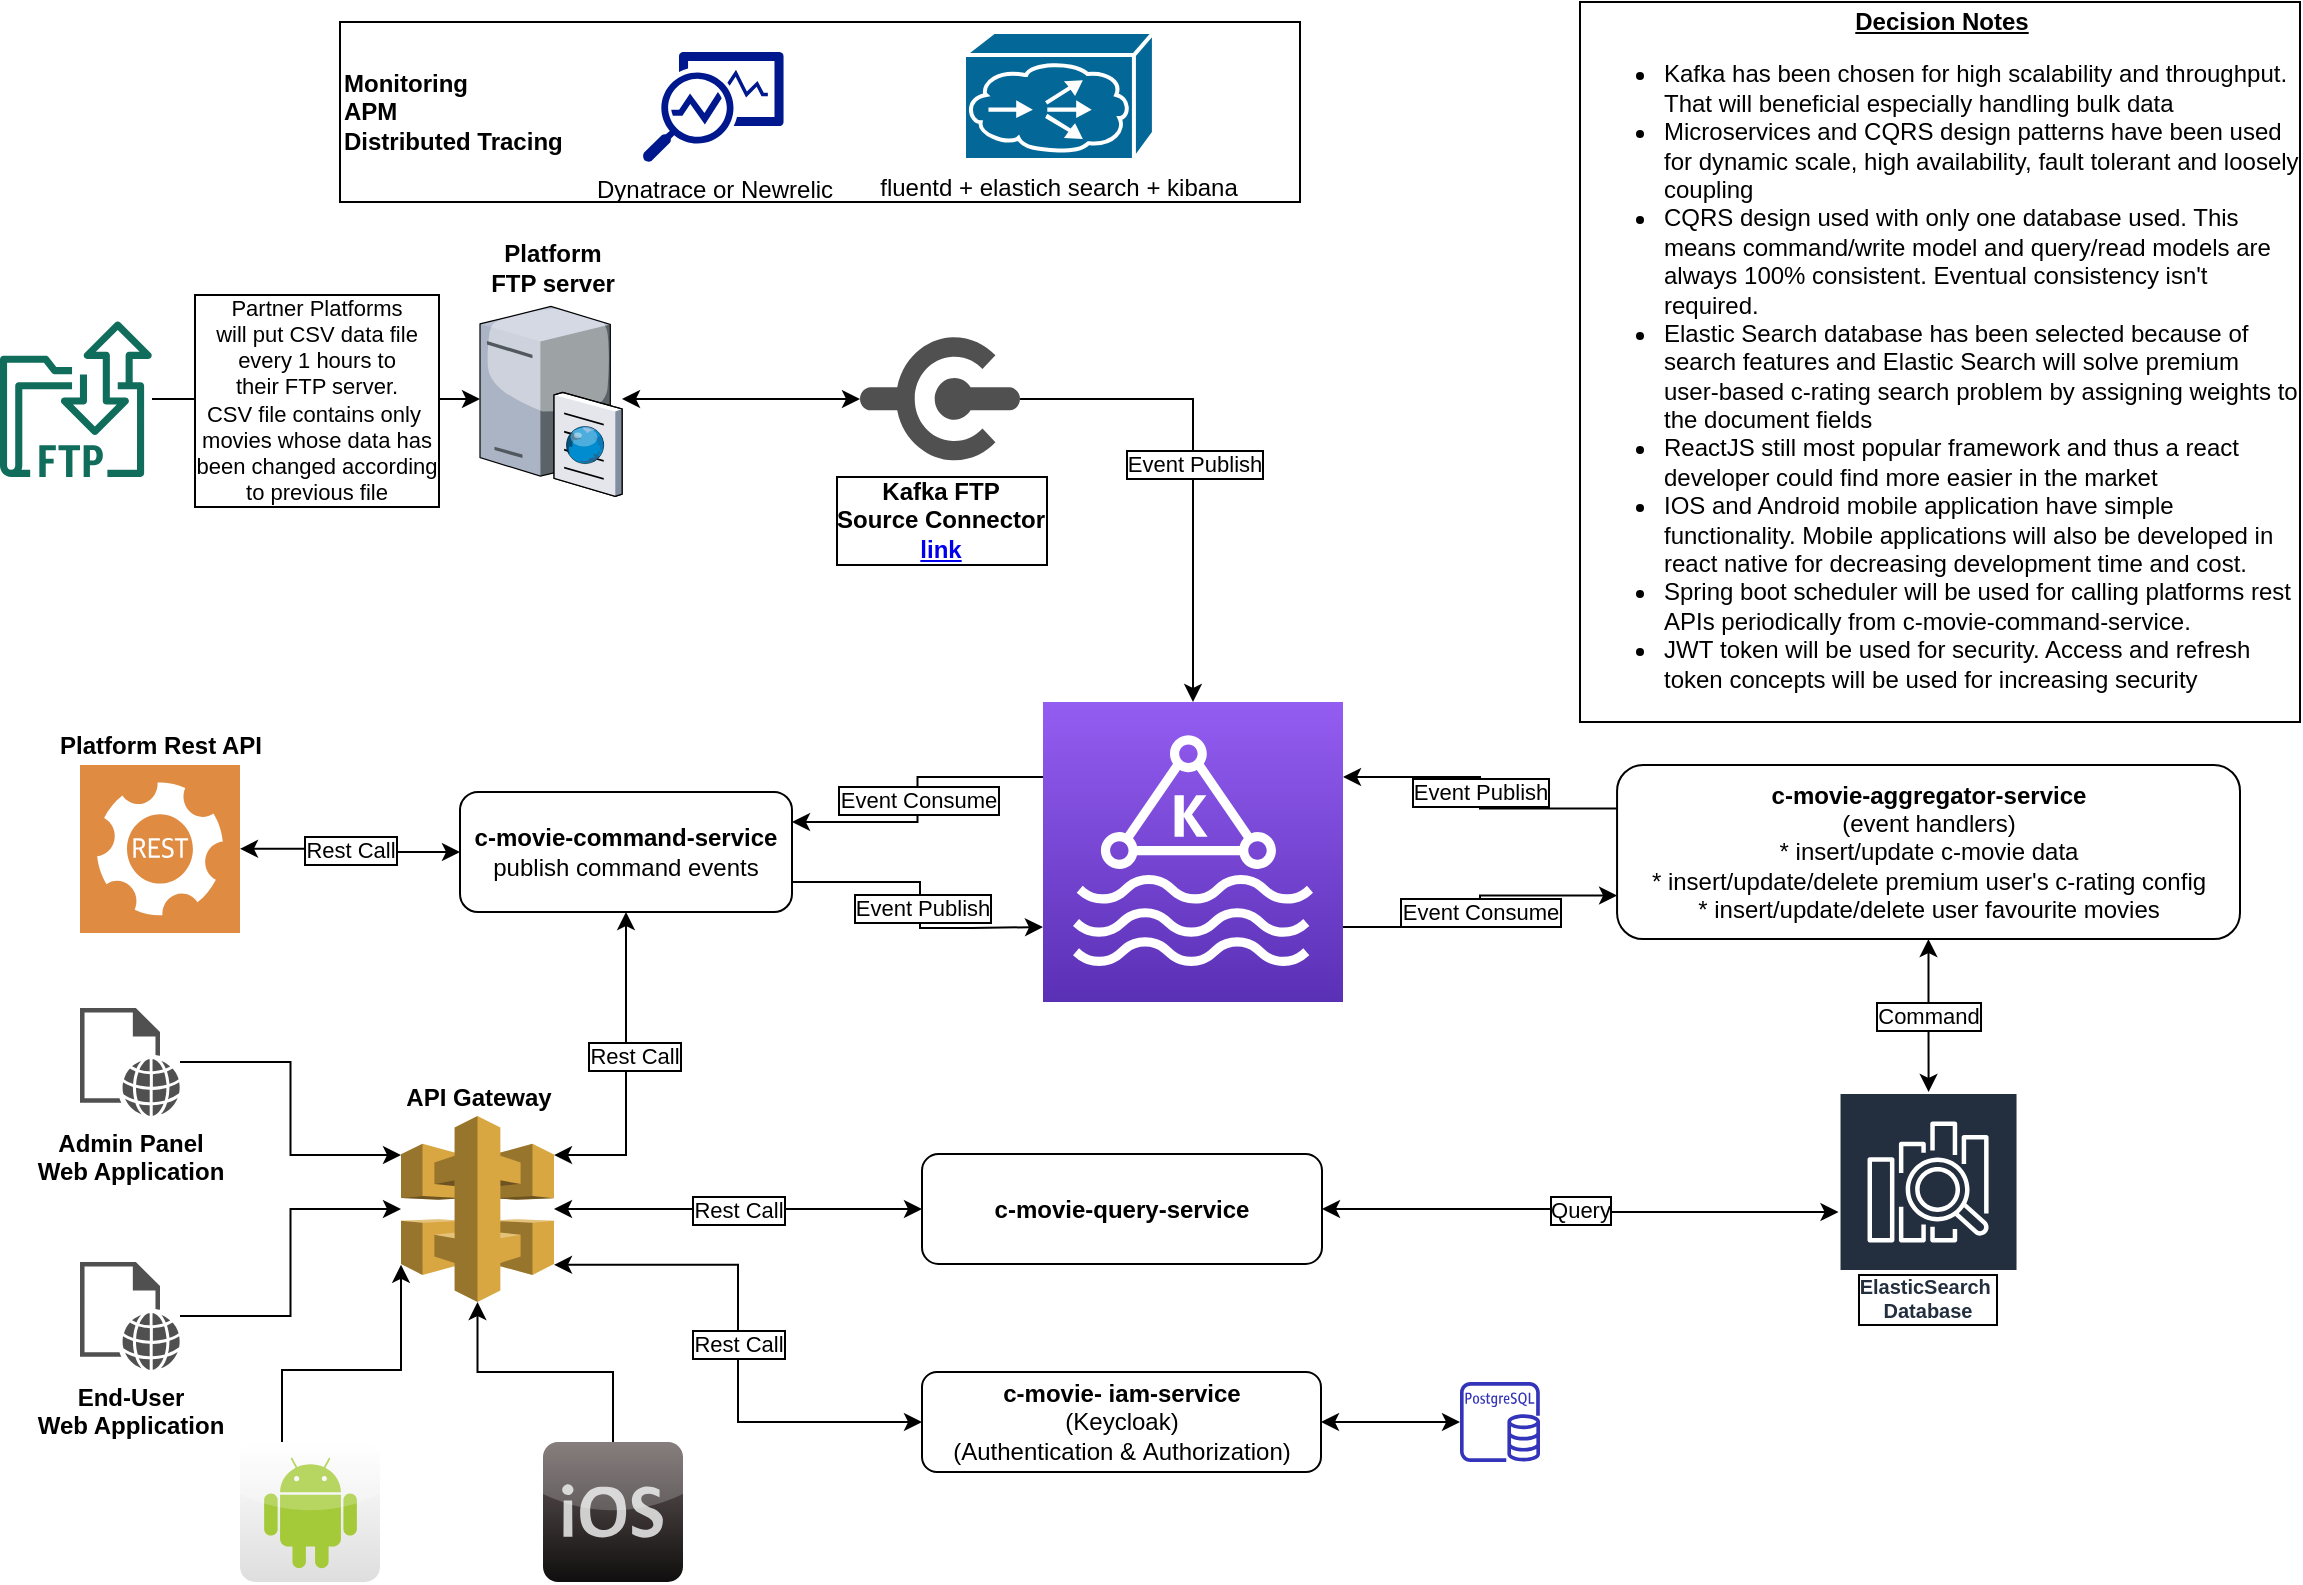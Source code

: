 <mxfile version="14.5.1" type="device" pages="4"><diagram id="yY4PklYhhm4_G-hZuH83" name="Architecture Design"><mxGraphModel dx="1827" dy="779" grid="1" gridSize="10" guides="1" tooltips="1" connect="1" arrows="1" fold="1" page="1" pageScale="1" pageWidth="1169" pageHeight="827" math="0" shadow="0"><root><mxCell id="0"/><mxCell id="1" parent="0"/><mxCell id="sdQGAN8GMTD-k4nrY5C6-3" value="Partner Platforms&lt;br&gt;will&amp;nbsp;put CSV data file&lt;br&gt;every 1 hours to&lt;br&gt;their FTP server.&lt;br&gt;CSV file contains only&amp;nbsp;&lt;br&gt;movies whose data has&lt;br&gt;been changed according&lt;br&gt;to previous file" style="edgeStyle=orthogonalEdgeStyle;rounded=0;orthogonalLoop=1;jettySize=auto;html=1;labelBorderColor=#000000;" parent="1" source="sdQGAN8GMTD-k4nrY5C6-1" target="sdQGAN8GMTD-k4nrY5C6-2" edge="1"><mxGeometry x="0.001" relative="1" as="geometry"><mxPoint as="offset"/></mxGeometry></mxCell><mxCell id="sdQGAN8GMTD-k4nrY5C6-1" value="" style="outlineConnect=0;fontColor=#232F3E;gradientColor=none;fillColor=#116D5B;strokeColor=none;dashed=0;verticalLabelPosition=bottom;verticalAlign=top;align=center;html=1;fontSize=12;fontStyle=0;aspect=fixed;shape=mxgraph.aws4.transfer_for_ftp_resource;" parent="1" vertex="1"><mxGeometry x="10" y="159.5" width="76" height="78" as="geometry"/></mxCell><mxCell id="sdQGAN8GMTD-k4nrY5C6-2" value="Platform &lt;br&gt;FTP server" style="verticalLabelPosition=top;aspect=fixed;html=1;verticalAlign=bottom;strokeColor=none;align=center;outlineConnect=0;shape=mxgraph.citrix.ftp_server;labelPosition=center;fontStyle=1" parent="1" vertex="1"><mxGeometry x="250" y="150" width="71" height="97" as="geometry"/></mxCell><mxCell id="PvoOd3kUaBqpo4qurqa5-12" value="Event Consume" style="edgeStyle=orthogonalEdgeStyle;rounded=0;orthogonalLoop=1;jettySize=auto;html=1;exitX=1;exitY=0.75;exitDx=0;exitDy=0;exitPerimeter=0;entryX=0;entryY=0.75;entryDx=0;entryDy=0;startArrow=none;startFill=0;labelBorderColor=#000000;" parent="1" source="sdQGAN8GMTD-k4nrY5C6-6" target="sdQGAN8GMTD-k4nrY5C6-31" edge="1"><mxGeometry relative="1" as="geometry"/></mxCell><mxCell id="YdHufYFzuF-86qdWjzKd-1" value="Event Consume" style="edgeStyle=orthogonalEdgeStyle;rounded=0;orthogonalLoop=1;jettySize=auto;html=1;exitX=0;exitY=0.25;exitDx=0;exitDy=0;exitPerimeter=0;entryX=1;entryY=0.25;entryDx=0;entryDy=0;startArrow=none;startFill=0;endArrow=classic;endFill=1;labelBorderColor=#000000;" edge="1" parent="1" source="sdQGAN8GMTD-k4nrY5C6-6" target="sdQGAN8GMTD-k4nrY5C6-38"><mxGeometry relative="1" as="geometry"/></mxCell><mxCell id="sdQGAN8GMTD-k4nrY5C6-6" value="" style="points=[[0,0,0],[0.25,0,0],[0.5,0,0],[0.75,0,0],[1,0,0],[0,1,0],[0.25,1,0],[0.5,1,0],[0.75,1,0],[1,1,0],[0,0.25,0],[0,0.5,0],[0,0.75,0],[1,0.25,0],[1,0.5,0],[1,0.75,0]];outlineConnect=0;fontColor=#232F3E;gradientColor=#945DF2;gradientDirection=north;fillColor=#5A30B5;strokeColor=#ffffff;dashed=0;verticalLabelPosition=bottom;verticalAlign=top;align=center;html=1;fontSize=12;fontStyle=0;aspect=fixed;shape=mxgraph.aws4.resourceIcon;resIcon=mxgraph.aws4.managed_streaming_for_kafka;" parent="1" vertex="1"><mxGeometry x="531.5" y="350" width="150" height="150" as="geometry"/></mxCell><mxCell id="XMj8u9pd70Ma9vWgUSgn-59" value="Rest Call" style="edgeStyle=orthogonalEdgeStyle;rounded=0;orthogonalLoop=1;jettySize=auto;html=1;labelBorderColor=#000000;startArrow=classic;startFill=1;exitX=1;exitY=0.21;exitDx=0;exitDy=0;exitPerimeter=0;" parent="1" target="sdQGAN8GMTD-k4nrY5C6-38" edge="1" source="sdQGAN8GMTD-k4nrY5C6-7"><mxGeometry x="0.092" y="-4" relative="1" as="geometry"><mxPoint x="254" y="637" as="sourcePoint"/><mxPoint as="offset"/></mxGeometry></mxCell><mxCell id="PvoOd3kUaBqpo4qurqa5-2" value="Rest Call" style="edgeStyle=orthogonalEdgeStyle;rounded=0;orthogonalLoop=1;jettySize=auto;html=1;entryX=0;entryY=0.5;entryDx=0;entryDy=0;labelBorderColor=#000000;exitX=1;exitY=0.8;exitDx=0;exitDy=0;exitPerimeter=0;startArrow=classic;startFill=1;" parent="1" source="sdQGAN8GMTD-k4nrY5C6-7" target="sdQGAN8GMTD-k4nrY5C6-49" edge="1"><mxGeometry relative="1" as="geometry"/></mxCell><mxCell id="sdQGAN8GMTD-k4nrY5C6-7" value="API Gateway" style="outlineConnect=0;dashed=0;verticalLabelPosition=top;verticalAlign=bottom;align=center;html=1;shape=mxgraph.aws3.api_gateway;fillColor=#D9A741;gradientColor=none;labelPosition=center;fontStyle=1" parent="1" vertex="1"><mxGeometry x="210.5" y="557" width="76.5" height="93" as="geometry"/></mxCell><mxCell id="sdQGAN8GMTD-k4nrY5C6-44" value="Rest Call" style="edgeStyle=orthogonalEdgeStyle;rounded=0;orthogonalLoop=1;jettySize=auto;html=1;entryX=0;entryY=0.5;entryDx=0;entryDy=0;startArrow=classic;startFill=1;labelBorderColor=#000000;" parent="1" source="sdQGAN8GMTD-k4nrY5C6-8" target="sdQGAN8GMTD-k4nrY5C6-38" edge="1"><mxGeometry relative="1" as="geometry"><mxPoint x="354" y="309.0" as="targetPoint"/></mxGeometry></mxCell><mxCell id="sdQGAN8GMTD-k4nrY5C6-8" value="Platform Rest API" style="pointerEvents=1;shadow=0;dashed=0;html=1;strokeColor=none;fillColor=#DF8C42;labelPosition=center;verticalLabelPosition=top;verticalAlign=bottom;align=center;outlineConnect=0;shape=mxgraph.veeam2.restful_api;fontStyle=1" parent="1" vertex="1"><mxGeometry x="50" y="381.44" width="80" height="84" as="geometry"/></mxCell><mxCell id="sdQGAN8GMTD-k4nrY5C6-15" value="Event Publish" style="edgeStyle=orthogonalEdgeStyle;rounded=0;orthogonalLoop=1;jettySize=auto;html=1;labelBorderColor=#000000;" parent="1" source="YdHufYFzuF-86qdWjzKd-2" target="sdQGAN8GMTD-k4nrY5C6-6" edge="1"><mxGeometry relative="1" as="geometry"><mxPoint x="606.5" y="200" as="sourcePoint"/></mxGeometry></mxCell><mxCell id="XMj8u9pd70Ma9vWgUSgn-39" value="Event Publish" style="edgeStyle=orthogonalEdgeStyle;rounded=0;orthogonalLoop=1;jettySize=auto;html=1;exitX=1;exitY=0.75;exitDx=0;exitDy=0;entryX=0;entryY=0.75;entryDx=0;entryDy=0;entryPerimeter=0;labelBorderColor=#000000;" parent="1" source="sdQGAN8GMTD-k4nrY5C6-38" target="sdQGAN8GMTD-k4nrY5C6-6" edge="1"><mxGeometry x="0.037" y="1" relative="1" as="geometry"><Array as="points"><mxPoint x="470" y="440"/><mxPoint x="470" y="463"/><mxPoint x="496" y="463"/></Array><mxPoint as="offset"/></mxGeometry></mxCell><mxCell id="sdQGAN8GMTD-k4nrY5C6-38" value="&lt;b&gt;c-movie-command-service&lt;/b&gt;&lt;br&gt;publish command events" style="rounded=1;whiteSpace=wrap;html=1;" parent="1" vertex="1"><mxGeometry x="240" y="395" width="166" height="60" as="geometry"/></mxCell><mxCell id="sdQGAN8GMTD-k4nrY5C6-42" value="ElasticSearch&amp;nbsp;&lt;br&gt;Database" style="outlineConnect=0;fontColor=#232F3E;gradientColor=none;strokeColor=#ffffff;fillColor=#232F3E;dashed=0;verticalLabelPosition=middle;verticalAlign=bottom;align=center;html=1;whiteSpace=wrap;fontSize=10;fontStyle=1;spacing=3;shape=mxgraph.aws4.productIcon;prIcon=mxgraph.aws4.elasticsearch_service;labelBorderColor=#000000;" parent="1" vertex="1"><mxGeometry x="929.26" y="545" width="90" height="120" as="geometry"/></mxCell><mxCell id="PvoOd3kUaBqpo4qurqa5-4" value="Query" style="edgeStyle=orthogonalEdgeStyle;rounded=0;orthogonalLoop=1;jettySize=auto;html=1;startArrow=classic;startFill=1;endArrow=classic;endFill=1;labelBorderColor=#000000;" parent="1" source="sdQGAN8GMTD-k4nrY5C6-48" target="sdQGAN8GMTD-k4nrY5C6-42" edge="1"><mxGeometry relative="1" as="geometry"/></mxCell><mxCell id="PvoOd3kUaBqpo4qurqa5-5" value="Rest Call" style="edgeStyle=orthogonalEdgeStyle;rounded=0;orthogonalLoop=1;jettySize=auto;html=1;startArrow=classic;startFill=1;labelBorderColor=#000000;" parent="1" source="sdQGAN8GMTD-k4nrY5C6-48" target="sdQGAN8GMTD-k4nrY5C6-7" edge="1"><mxGeometry relative="1" as="geometry"/></mxCell><mxCell id="sdQGAN8GMTD-k4nrY5C6-48" value="&lt;b&gt;c-movie-query-service&lt;br&gt;&lt;/b&gt;" style="rounded=1;whiteSpace=wrap;html=1;" parent="1" vertex="1"><mxGeometry x="471" y="576" width="200" height="55" as="geometry"/></mxCell><mxCell id="PvoOd3kUaBqpo4qurqa5-3" style="edgeStyle=orthogonalEdgeStyle;rounded=0;orthogonalLoop=1;jettySize=auto;html=1;exitX=1;exitY=0.5;exitDx=0;exitDy=0;startArrow=classic;startFill=1;" parent="1" source="sdQGAN8GMTD-k4nrY5C6-49" target="XMj8u9pd70Ma9vWgUSgn-7" edge="1"><mxGeometry relative="1" as="geometry"/></mxCell><mxCell id="sdQGAN8GMTD-k4nrY5C6-49" value="&lt;b&gt;c-movie- iam-service&lt;/b&gt;&lt;br&gt;(Keycloak)&lt;br&gt;&lt;span style=&quot;text-align: left&quot;&gt;(Authentication &amp;amp;&amp;nbsp;&lt;/span&gt;&lt;span style=&quot;text-align: left&quot;&gt;Authorization)&lt;/span&gt;&lt;span style=&quot;text-align: left&quot;&gt;&lt;br&gt;&lt;/span&gt;" style="rounded=1;whiteSpace=wrap;html=1;" parent="1" vertex="1"><mxGeometry x="471" y="685" width="199.5" height="50" as="geometry"/></mxCell><mxCell id="XMj8u9pd70Ma9vWgUSgn-7" value="" style="outlineConnect=0;fontColor=#232F3E;gradientColor=none;fillColor=#3334B9;strokeColor=none;dashed=0;verticalLabelPosition=bottom;verticalAlign=top;align=center;html=1;fontSize=12;fontStyle=0;aspect=fixed;pointerEvents=1;shape=mxgraph.aws4.rds_postgresql_instance;" parent="1" vertex="1"><mxGeometry x="740" y="690" width="40" height="40" as="geometry"/></mxCell><mxCell id="PvoOd3kUaBqpo4qurqa5-10" value="Command" style="edgeStyle=orthogonalEdgeStyle;rounded=0;orthogonalLoop=1;jettySize=auto;html=1;startArrow=classic;startFill=1;labelBorderColor=#000000;" parent="1" source="sdQGAN8GMTD-k4nrY5C6-31" target="sdQGAN8GMTD-k4nrY5C6-42" edge="1"><mxGeometry relative="1" as="geometry"/></mxCell><mxCell id="PvoOd3kUaBqpo4qurqa5-11" value="Event Publish" style="edgeStyle=orthogonalEdgeStyle;rounded=0;orthogonalLoop=1;jettySize=auto;html=1;exitX=0;exitY=0.25;exitDx=0;exitDy=0;entryX=1;entryY=0.25;entryDx=0;entryDy=0;entryPerimeter=0;startArrow=none;startFill=0;labelBorderColor=#000000;" parent="1" source="sdQGAN8GMTD-k4nrY5C6-31" target="sdQGAN8GMTD-k4nrY5C6-6" edge="1"><mxGeometry relative="1" as="geometry"/></mxCell><mxCell id="sdQGAN8GMTD-k4nrY5C6-31" value="&lt;b&gt;c-movie-aggregator-service&lt;br&gt;&lt;/b&gt;(event handlers)&lt;br&gt;* insert/update c-movie data&lt;br&gt;* insert/update/delete premium user's c-rating config&lt;br&gt;* insert/update/delete user favourite movies" style="rounded=1;whiteSpace=wrap;html=1;" parent="1" vertex="1"><mxGeometry x="818.53" y="381.44" width="311.47" height="87.12" as="geometry"/></mxCell><mxCell id="XMj8u9pd70Ma9vWgUSgn-56" style="edgeStyle=orthogonalEdgeStyle;rounded=0;orthogonalLoop=1;jettySize=auto;html=1;" parent="1" source="XMj8u9pd70Ma9vWgUSgn-46" target="sdQGAN8GMTD-k4nrY5C6-7" edge="1"><mxGeometry relative="1" as="geometry"/></mxCell><mxCell id="XMj8u9pd70Ma9vWgUSgn-46" value="End-User &lt;br&gt;Web Application" style="pointerEvents=1;shadow=0;dashed=0;html=1;strokeColor=none;fillColor=#505050;labelPosition=center;verticalLabelPosition=bottom;verticalAlign=top;outlineConnect=0;align=center;shape=mxgraph.office.concepts.web_page;fontStyle=1" parent="1" vertex="1"><mxGeometry x="50" y="630" width="50" height="54" as="geometry"/></mxCell><mxCell id="XMj8u9pd70Ma9vWgUSgn-55" style="edgeStyle=orthogonalEdgeStyle;rounded=0;orthogonalLoop=1;jettySize=auto;html=1;entryX=0;entryY=0.8;entryDx=0;entryDy=0;entryPerimeter=0;" parent="1" source="XMj8u9pd70Ma9vWgUSgn-47" target="sdQGAN8GMTD-k4nrY5C6-7" edge="1"><mxGeometry relative="1" as="geometry"><Array as="points"><mxPoint x="151" y="684"/><mxPoint x="211" y="684"/></Array></mxGeometry></mxCell><mxCell id="XMj8u9pd70Ma9vWgUSgn-47" value="" style="dashed=0;outlineConnect=0;html=1;align=center;labelPosition=center;verticalLabelPosition=bottom;verticalAlign=top;shape=mxgraph.webicons.android;gradientColor=#DFDEDE" parent="1" vertex="1"><mxGeometry x="130" y="720" width="70" height="70" as="geometry"/></mxCell><mxCell id="XMj8u9pd70Ma9vWgUSgn-54" style="edgeStyle=orthogonalEdgeStyle;rounded=0;orthogonalLoop=1;jettySize=auto;html=1;" parent="1" source="XMj8u9pd70Ma9vWgUSgn-50" target="sdQGAN8GMTD-k4nrY5C6-7" edge="1"><mxGeometry relative="1" as="geometry"><Array as="points"/></mxGeometry></mxCell><mxCell id="XMj8u9pd70Ma9vWgUSgn-50" value="" style="dashed=0;outlineConnect=0;html=1;align=center;labelPosition=center;verticalLabelPosition=bottom;verticalAlign=top;shape=mxgraph.webicons.ios;fillColor=#695D5D;gradientColor=#100E0E" parent="1" vertex="1"><mxGeometry x="281.5" y="720" width="70" height="70" as="geometry"/></mxCell><mxCell id="XMj8u9pd70Ma9vWgUSgn-64" style="edgeStyle=orthogonalEdgeStyle;rounded=0;orthogonalLoop=1;jettySize=auto;html=1;entryX=0;entryY=0.21;entryDx=0;entryDy=0;entryPerimeter=0;" parent="1" source="XMj8u9pd70Ma9vWgUSgn-63" edge="1" target="sdQGAN8GMTD-k4nrY5C6-7"><mxGeometry relative="1" as="geometry"><mxPoint x="175" y="641" as="targetPoint"/><mxPoint x="45" y="508" as="sourcePoint"/></mxGeometry></mxCell><mxCell id="XMj8u9pd70Ma9vWgUSgn-63" value="Admin Panel &lt;br&gt;Web Application" style="pointerEvents=1;shadow=0;dashed=0;html=1;strokeColor=none;fillColor=#505050;labelPosition=center;verticalLabelPosition=bottom;verticalAlign=top;outlineConnect=0;align=center;shape=mxgraph.office.concepts.web_page;fontStyle=1" parent="1" vertex="1"><mxGeometry x="50" y="503" width="50" height="54" as="geometry"/></mxCell><mxCell id="XMj8u9pd70Ma9vWgUSgn-67" value="&lt;div style=&quot;text-align: center&quot;&gt;&lt;b&gt;&lt;u&gt;Decision Notes&lt;/u&gt;&lt;/b&gt;&lt;/div&gt;&lt;div&gt;&lt;ul&gt;&lt;li&gt;&lt;span style=&quot;font-family: &amp;#34;helvetica&amp;#34; , sans-serif ; font-size: 9pt&quot;&gt;Kafka&amp;nbsp;has been chosen for high scalability and throughput. That will beneficial&amp;nbsp;especially handling bulk data&lt;/span&gt;&lt;/li&gt;&lt;li&gt;Microservices&amp;nbsp;and CQRS design patterns have been used for dynamic scale, high availability,&amp;nbsp;fault tolerant and loosely coupling&lt;/li&gt;&lt;li&gt;CQRS&amp;nbsp;design used with only one database used. This&amp;nbsp; means command/write model&amp;nbsp;and query/read models are always 100% consistent. Eventual consistency&amp;nbsp;isn't required.&lt;/li&gt;&lt;li&gt;Elastic&amp;nbsp;Search database has been selected because of search features and Elastic&amp;nbsp;Search will solve premium&amp;nbsp; user-based c-rating search problem by assigning&amp;nbsp;weights to the document fields&amp;nbsp;&lt;/li&gt;&lt;li&gt;ReactJS still most popular framework and thus a react developer could find more easier in the market&lt;/li&gt;&lt;li&gt;IOS&amp;nbsp;and Android mobile application have simple functionality. Mobile applications&amp;nbsp;will also be developed in react native for decreasing development time and&amp;nbsp;cost.&lt;/li&gt;&lt;li&gt;Spring&amp;nbsp;boot scheduler will be used for calling platforms rest APIs periodically&amp;nbsp;from c-movie-command-service.&lt;/li&gt;&lt;li&gt;JWT&amp;nbsp;token will be used for security. Access and refresh token concepts will be&amp;nbsp;used for increasing security&lt;/li&gt;&lt;/ul&gt;&lt;/div&gt;" style="whiteSpace=wrap;html=1;aspect=fixed;align=left;" parent="1" vertex="1"><mxGeometry x="800" width="360" height="360" as="geometry"/></mxCell><mxCell id="XMj8u9pd70Ma9vWgUSgn-74" value="" style="group" parent="1" vertex="1" connectable="0"><mxGeometry x="180" y="10" width="480" height="90" as="geometry"/></mxCell><mxCell id="XMj8u9pd70Ma9vWgUSgn-70" value="&lt;b&gt;Monitoring&lt;br&gt;APM&lt;br&gt;Distributed Tracing&amp;nbsp;&lt;/b&gt;" style="rounded=0;whiteSpace=wrap;html=1;align=left;" parent="XMj8u9pd70Ma9vWgUSgn-74" vertex="1"><mxGeometry width="480" height="90" as="geometry"/></mxCell><mxCell id="XMj8u9pd70Ma9vWgUSgn-71" value="Dynatrace or Newrelic" style="aspect=fixed;pointerEvents=1;shadow=0;dashed=0;html=1;strokeColor=none;labelPosition=center;verticalLabelPosition=bottom;verticalAlign=top;align=center;fillColor=#00188D;shape=mxgraph.mscae.enterprise.monitor_running_apps" parent="XMj8u9pd70Ma9vWgUSgn-74" vertex="1"><mxGeometry x="151.304" y="15" width="70.51" height="55" as="geometry"/></mxCell><mxCell id="XMj8u9pd70Ma9vWgUSgn-72" value="fluentd + elastich search + kibana" style="shape=mxgraph.cisco.directors.distributed_director;html=1;pointerEvents=1;dashed=0;fillColor=#036897;strokeColor=#ffffff;strokeWidth=2;verticalLabelPosition=bottom;verticalAlign=top;align=center;outlineConnect=0;" parent="XMj8u9pd70Ma9vWgUSgn-74" vertex="1"><mxGeometry x="312.0" y="5" width="94.957" height="64" as="geometry"/></mxCell><mxCell id="YdHufYFzuF-86qdWjzKd-3" style="edgeStyle=orthogonalEdgeStyle;rounded=0;orthogonalLoop=1;jettySize=auto;html=1;startArrow=classic;startFill=1;endArrow=classic;endFill=1;" edge="1" parent="1" source="YdHufYFzuF-86qdWjzKd-2" target="sdQGAN8GMTD-k4nrY5C6-2"><mxGeometry relative="1" as="geometry"/></mxCell><mxCell id="YdHufYFzuF-86qdWjzKd-2" value="Kafka FTP &lt;br&gt;Source Connector&lt;br&gt;&lt;a href=&quot;https://docs.lenses.io/5.0/integrations/connectors/stream-reactor/sources/ftpsourceconnector/&quot;&gt;link&lt;/a&gt;" style="pointerEvents=1;shadow=0;dashed=0;html=1;strokeColor=none;fillColor=#505050;labelPosition=center;verticalLabelPosition=bottom;verticalAlign=top;outlineConnect=0;align=center;shape=mxgraph.office.concepts.connector;labelBorderColor=#000000;fontStyle=1" vertex="1" parent="1"><mxGeometry x="440" y="167.5" width="80" height="62" as="geometry"/></mxCell></root></mxGraphModel></diagram><diagram name="Partner Platfrom Data Feed Flows" id="FuWP6cm5mTJrlwkN7NKO"><mxGraphModel dx="2192" dy="935" grid="1" gridSize="10" guides="1" tooltips="1" connect="1" arrows="1" fold="1" page="1" pageScale="1" pageWidth="1169" pageHeight="827" math="0" shadow="0"><root><mxCell id="aYwKuBM79DFvjT4P9ILX-0"/><mxCell id="aYwKuBM79DFvjT4P9ILX-1" parent="aYwKuBM79DFvjT4P9ILX-0"/><mxCell id="aYwKuBM79DFvjT4P9ILX-2" value="Partner Platforms &lt;br&gt;will&amp;nbsp;put CSV data file&lt;br&gt;every 1 hours to &lt;br&gt;their FTP server.&lt;br&gt;CSV file contains only&amp;nbsp;&lt;br&gt;movies whose data has &lt;br&gt;been changed according &lt;br&gt;to previous file" style="edgeStyle=orthogonalEdgeStyle;rounded=0;orthogonalLoop=1;jettySize=auto;html=1;labelBorderColor=#000000;" edge="1" parent="aYwKuBM79DFvjT4P9ILX-1" source="aYwKuBM79DFvjT4P9ILX-3" target="aYwKuBM79DFvjT4P9ILX-4"><mxGeometry x="0.001" relative="1" as="geometry"><mxPoint as="offset"/></mxGeometry></mxCell><mxCell id="aYwKuBM79DFvjT4P9ILX-3" value="" style="outlineConnect=0;fontColor=#232F3E;gradientColor=none;fillColor=#116D5B;strokeColor=none;dashed=0;verticalLabelPosition=bottom;verticalAlign=top;align=center;html=1;fontSize=12;fontStyle=0;aspect=fixed;shape=mxgraph.aws4.transfer_for_ftp_resource;" vertex="1" parent="aYwKuBM79DFvjT4P9ILX-1"><mxGeometry x="10" y="136" width="76" height="78" as="geometry"/></mxCell><mxCell id="aYwKuBM79DFvjT4P9ILX-4" value="Platform &lt;br&gt;FTP server" style="verticalLabelPosition=top;aspect=fixed;html=1;verticalAlign=bottom;strokeColor=none;align=center;outlineConnect=0;shape=mxgraph.citrix.ftp_server;labelPosition=center;fontStyle=1" vertex="1" parent="aYwKuBM79DFvjT4P9ILX-1"><mxGeometry x="280" y="126.5" width="71" height="97" as="geometry"/></mxCell><mxCell id="aYwKuBM79DFvjT4P9ILX-5" value="&lt;b&gt;5-)&lt;/b&gt;&amp;nbsp;Aggregator service &lt;br&gt;consumes events" style="edgeStyle=orthogonalEdgeStyle;rounded=0;orthogonalLoop=1;jettySize=auto;html=1;exitX=1;exitY=0.5;exitDx=0;exitDy=0;exitPerimeter=0;entryX=0;entryY=0.5;entryDx=0;entryDy=0;startArrow=none;startFill=0;labelBorderColor=#000000;" edge="1" parent="aYwKuBM79DFvjT4P9ILX-1" source="aYwKuBM79DFvjT4P9ILX-7" target="aYwKuBM79DFvjT4P9ILX-25"><mxGeometry relative="1" as="geometry"/></mxCell><mxCell id="aYwKuBM79DFvjT4P9ILX-7" value="" style="points=[[0,0,0],[0.25,0,0],[0.5,0,0],[0.75,0,0],[1,0,0],[0,1,0],[0.25,1,0],[0.5,1,0],[0.75,1,0],[1,1,0],[0,0.25,0],[0,0.5,0],[0,0.75,0],[1,0.25,0],[1,0.5,0],[1,0.75,0]];outlineConnect=0;fontColor=#232F3E;gradientColor=#945DF2;gradientDirection=north;fillColor=#5A30B5;strokeColor=#ffffff;dashed=0;verticalLabelPosition=bottom;verticalAlign=top;align=center;html=1;fontSize=12;fontStyle=0;aspect=fixed;shape=mxgraph.aws4.resourceIcon;resIcon=mxgraph.aws4.managed_streaming_for_kafka;" vertex="1" parent="aYwKuBM79DFvjT4P9ILX-1"><mxGeometry x="561.5" y="450" width="150" height="150" as="geometry"/></mxCell><mxCell id="vuzP9cw6sDvi786QTj0N-1" value="&lt;b&gt;3-) &lt;/b&gt;Response of &lt;br&gt;new movies" style="edgeStyle=orthogonalEdgeStyle;rounded=0;orthogonalLoop=1;jettySize=auto;html=1;entryX=0;entryY=0.75;entryDx=0;entryDy=0;startArrow=none;startFill=0;endArrow=classic;endFill=1;exitX=1.04;exitY=0.94;exitDx=0;exitDy=0;exitPerimeter=0;labelBorderColor=#000000;" edge="1" parent="aYwKuBM79DFvjT4P9ILX-1" source="aYwKuBM79DFvjT4P9ILX-12" target="aYwKuBM79DFvjT4P9ILX-15"><mxGeometry relative="1" as="geometry"><mxPoint x="110" y="560" as="sourcePoint"/></mxGeometry></mxCell><mxCell id="aYwKuBM79DFvjT4P9ILX-12" value="Platform Rest API" style="pointerEvents=1;shadow=0;dashed=0;html=1;strokeColor=none;fillColor=#DF8C42;labelPosition=center;verticalLabelPosition=top;verticalAlign=bottom;align=center;outlineConnect=0;shape=mxgraph.veeam2.restful_api;fontStyle=1" vertex="1" parent="aYwKuBM79DFvjT4P9ILX-1"><mxGeometry x="20" y="481.44" width="80" height="84" as="geometry"/></mxCell><mxCell id="aYwKuBM79DFvjT4P9ILX-13" value="&lt;b&gt;2-)&lt;/b&gt; Connector creates&lt;br&gt;events for each row&amp;nbsp;with headers &lt;br&gt;and&amp;nbsp;publish events to&lt;br&gt;partner platform specific topic" style="edgeStyle=orthogonalEdgeStyle;rounded=0;orthogonalLoop=1;jettySize=auto;html=1;labelBorderColor=#000000;" edge="1" parent="aYwKuBM79DFvjT4P9ILX-1" source="aYwKuBM79DFvjT4P9ILX-40" target="aYwKuBM79DFvjT4P9ILX-7"><mxGeometry x="0.041" relative="1" as="geometry"><mxPoint x="606.5" y="200" as="sourcePoint"/><Array as="points"><mxPoint x="637" y="175"/></Array><mxPoint as="offset"/></mxGeometry></mxCell><mxCell id="aYwKuBM79DFvjT4P9ILX-14" value="&lt;b&gt;4-)&lt;/b&gt;&amp;nbsp;Command Service &lt;br&gt;creates and publishes &lt;br&gt;event to partner &lt;br&gt;platform specific topic" style="edgeStyle=orthogonalEdgeStyle;rounded=0;orthogonalLoop=1;jettySize=auto;html=1;exitX=1;exitY=0.5;exitDx=0;exitDy=0;entryX=0;entryY=0.5;entryDx=0;entryDy=0;entryPerimeter=0;labelBorderColor=#000000;" edge="1" parent="aYwKuBM79DFvjT4P9ILX-1" source="aYwKuBM79DFvjT4P9ILX-15" target="aYwKuBM79DFvjT4P9ILX-7"><mxGeometry x="0.037" y="1" relative="1" as="geometry"><Array as="points"><mxPoint x="470" y="525"/><mxPoint x="470" y="525"/></Array><mxPoint as="offset"/></mxGeometry></mxCell><mxCell id="vuzP9cw6sDvi786QTj0N-0" value="&lt;b&gt;2-)&lt;/b&gt; Request for &lt;br&gt;retrieving new movies" style="edgeStyle=orthogonalEdgeStyle;rounded=0;orthogonalLoop=1;jettySize=auto;html=1;exitX=0;exitY=0.25;exitDx=0;exitDy=0;entryX=1;entryY=0.102;entryDx=0;entryDy=0;entryPerimeter=0;startArrow=none;startFill=0;endArrow=classic;endFill=1;labelBorderColor=#000000;" edge="1" parent="aYwKuBM79DFvjT4P9ILX-1" source="aYwKuBM79DFvjT4P9ILX-15" target="aYwKuBM79DFvjT4P9ILX-12"><mxGeometry relative="1" as="geometry"/></mxCell><mxCell id="aYwKuBM79DFvjT4P9ILX-15" value="&lt;b&gt;c-movie-command-service&lt;/b&gt;&lt;br&gt;publish command events" style="rounded=1;whiteSpace=wrap;html=1;" vertex="1" parent="aYwKuBM79DFvjT4P9ILX-1"><mxGeometry x="250" y="495" width="166" height="60" as="geometry"/></mxCell><mxCell id="FDt6Pcp4_Jb7aQRY8x97-2" value="&lt;b&gt;9-)&lt;/b&gt; response" style="edgeStyle=orthogonalEdgeStyle;rounded=0;orthogonalLoop=1;jettySize=auto;html=1;startArrow=none;startFill=0;endArrow=classic;endFill=1;labelBorderColor=#000000;" edge="1" parent="aYwKuBM79DFvjT4P9ILX-1" source="aYwKuBM79DFvjT4P9ILX-16" target="aYwKuBM79DFvjT4P9ILX-25"><mxGeometry relative="1" as="geometry"><Array as="points"><mxPoint x="926" y="266"/></Array></mxGeometry></mxCell><mxCell id="aYwKuBM79DFvjT4P9ILX-16" value="ElasticSearch&amp;nbsp;&lt;br&gt;Database" style="outlineConnect=0;fontColor=#232F3E;gradientColor=none;strokeColor=#ffffff;fillColor=#232F3E;dashed=0;verticalLabelPosition=middle;verticalAlign=bottom;align=center;html=1;whiteSpace=wrap;fontSize=10;fontStyle=1;spacing=3;shape=mxgraph.aws4.productIcon;prIcon=mxgraph.aws4.elasticsearch_service;labelBorderColor=#000000;" vertex="1" parent="aYwKuBM79DFvjT4P9ILX-1"><mxGeometry x="959.26" y="206" width="90" height="120" as="geometry"/></mxCell><mxCell id="FDt6Pcp4_Jb7aQRY8x97-3" value="&lt;span style=&quot;color: rgb(0 , 0 , 0) ; font-family: &amp;#34;helvetica&amp;#34; ; font-size: 11px ; font-style: normal ; letter-spacing: normal ; text-align: center ; text-indent: 0px ; text-transform: none ; word-spacing: 0px ; background-color: rgb(255 , 255 , 255) ; display: inline ; float: none&quot;&gt;&lt;b&gt;8-)&lt;/b&gt;&lt;/span&gt;&lt;span style=&quot;color: rgb(0 , 0 , 0) ; font-family: &amp;#34;helvetica&amp;#34; ; font-size: 11px ; font-style: normal ; font-weight: 400 ; letter-spacing: normal ; text-align: center ; text-indent: 0px ; text-transform: none ; word-spacing: 0px ; background-color: rgb(255 , 255 , 255) ; display: inline ; float: none&quot;&gt; execute insert/update&lt;/span&gt;" style="edgeStyle=orthogonalEdgeStyle;rounded=0;orthogonalLoop=1;jettySize=auto;html=1;exitX=0.75;exitY=0;exitDx=0;exitDy=0;startArrow=none;startFill=0;endArrow=classic;endFill=1;labelBorderColor=#000000;" edge="1" parent="aYwKuBM79DFvjT4P9ILX-1" source="aYwKuBM79DFvjT4P9ILX-25" target="aYwKuBM79DFvjT4P9ILX-16"><mxGeometry relative="1" as="geometry"><Array as="points"><mxPoint x="1082" y="266"/></Array></mxGeometry></mxCell><mxCell id="aYwKuBM79DFvjT4P9ILX-25" value="&lt;b&gt;c-movie-aggregator-service&lt;br&gt;&lt;/b&gt;(event handlers)&lt;br&gt;* insert/update c-movie data&lt;br&gt;* insert/update/delete premium user's c-rating config&lt;br&gt;* insert/update/delete user favourite movies" style="rounded=1;whiteSpace=wrap;html=1;" vertex="1" parent="aYwKuBM79DFvjT4P9ILX-1"><mxGeometry x="880" y="481.44" width="280" height="87.12" as="geometry"/></mxCell><mxCell id="aYwKuBM79DFvjT4P9ILX-39" value="&lt;b&gt;1-)&lt;/b&gt; Kafka FTP &lt;br&gt;Source Connector &lt;br&gt;detects file changes&lt;br&gt;automatically&lt;br&gt;and polls the file" style="edgeStyle=orthogonalEdgeStyle;rounded=0;orthogonalLoop=1;jettySize=auto;html=1;startArrow=classic;startFill=1;endArrow=classic;endFill=1;labelBorderColor=#000000;" edge="1" parent="aYwKuBM79DFvjT4P9ILX-1" source="aYwKuBM79DFvjT4P9ILX-40" target="aYwKuBM79DFvjT4P9ILX-4"><mxGeometry relative="1" as="geometry"/></mxCell><mxCell id="aYwKuBM79DFvjT4P9ILX-40" value="Kafka FTP &lt;br&gt;Source Connector&lt;br&gt;&lt;a href=&quot;https://docs.lenses.io/5.0/integrations/connectors/stream-reactor/sources/ftpsourceconnector/&quot;&gt;link&lt;/a&gt;" style="pointerEvents=1;shadow=0;dashed=0;html=1;strokeColor=none;fillColor=#505050;labelPosition=center;verticalLabelPosition=top;verticalAlign=bottom;outlineConnect=0;align=center;shape=mxgraph.office.concepts.connector;labelBorderColor=#000000;fontStyle=1" vertex="1" parent="aYwKuBM79DFvjT4P9ILX-1"><mxGeometry x="540" y="144" width="80" height="62" as="geometry"/></mxCell><mxCell id="i0KRUfUnP8-gb2MCxCo5-0" value="&lt;b&gt;1-) &lt;/b&gt;Spring boot scheduler triggers to rest call to partner platform's rest API every one minutes" style="rounded=0;whiteSpace=wrap;html=1;shadow=1;glass=1;sketch=1;" vertex="1" parent="aYwKuBM79DFvjT4P9ILX-1"><mxGeometry x="263" y="435" width="140" height="60" as="geometry"/></mxCell><mxCell id="FDt6Pcp4_Jb7aQRY8x97-0" value="&lt;b&gt;7-)&lt;/b&gt; Event handlers prepares data that will be sent to database" style="rounded=0;whiteSpace=wrap;html=1;shadow=1;glass=1;sketch=1;" vertex="1" parent="aYwKuBM79DFvjT4P9ILX-1"><mxGeometry x="941.39" y="421.44" width="125.74" height="60" as="geometry"/></mxCell><mxCell id="f382UB14HlZExYdXtqF1-0" value="* imdbBulkTopic&lt;br&gt;* rottenBulkTopic&lt;br&gt;* moviesBulkTopic&lt;br&gt;* allMoviesBulkTopic&lt;br&gt;* letterboxdBulkTopic" style="rounded=0;whiteSpace=wrap;html=1;align=left;" vertex="1" parent="aYwKuBM79DFvjT4P9ILX-1"><mxGeometry x="500" y="341.44" width="126" height="80" as="geometry"/></mxCell><mxCell id="f382UB14HlZExYdXtqF1-2" value="&lt;b&gt;6-)&lt;/b&gt; Run voterCount based reliable platform algorithm" style="rounded=0;whiteSpace=wrap;html=1;shadow=1;glass=1;sketch=1;" vertex="1" parent="aYwKuBM79DFvjT4P9ILX-1"><mxGeometry x="941.39" y="565.44" width="125.74" height="60" as="geometry"/></mxCell><mxCell id="f382UB14HlZExYdXtqF1-4" value="&lt;span&gt;Each partner has&lt;/span&gt;&lt;br&gt;&lt;span&gt;own topic. While mapping&lt;/span&gt;&lt;br&gt;&lt;span&gt;platform's movie data to&lt;/span&gt;&lt;br&gt;&lt;span&gt;c-movie data model,&lt;/span&gt;&lt;br&gt;&lt;span&gt;platform type must be provided&lt;/span&gt;&lt;br&gt;&lt;span&gt;for detecting data has been&lt;/span&gt;&lt;br&gt;&lt;span&gt;came from reliable&lt;/span&gt;&lt;br&gt;&lt;span&gt;platform or not&lt;/span&gt;" style="ellipse;shape=cloud;whiteSpace=wrap;html=1;rounded=1;shadow=1;glass=1;sketch=0;fillColor=#dae8fc;strokeColor=#6c8ebf;" vertex="1" parent="aYwKuBM79DFvjT4P9ILX-1"><mxGeometry x="263" y="234" width="240" height="180" as="geometry"/></mxCell></root></mxGraphModel></diagram><diagram name="Movie Search Business Flow" id="A8pg_L0_ZKQOiO6YIWQH"><mxGraphModel dx="1827" dy="779" grid="1" gridSize="10" guides="1" tooltips="1" connect="1" arrows="1" fold="1" page="1" pageScale="1" pageWidth="1169" pageHeight="827" math="0" shadow="0"><root><mxCell id="PyBo14HTbnMAxJHGwXyb-0"/><mxCell id="PyBo14HTbnMAxJHGwXyb-1" parent="PyBo14HTbnMAxJHGwXyb-0"/><mxCell id="PyBo14HTbnMAxJHGwXyb-12" value="&lt;b&gt;8-) &lt;/b&gt;movie search &lt;br&gt;request" style="edgeStyle=orthogonalEdgeStyle;rounded=0;orthogonalLoop=1;jettySize=auto;html=1;entryX=0;entryY=0.75;entryDx=0;entryDy=0;labelBorderColor=#000000;exitX=1;exitY=0.21;exitDx=0;exitDy=0;exitPerimeter=0;" parent="PyBo14HTbnMAxJHGwXyb-1" source="PyBo14HTbnMAxJHGwXyb-14" target="PyBo14HTbnMAxJHGwXyb-29" edge="1"><mxGeometry x="0.218" y="-10" relative="1" as="geometry"><mxPoint x="344" y="407.24" as="sourcePoint"/><mxPoint x="475" y="433.24" as="targetPoint"/><Array as="points"><mxPoint x="440" y="141"/></Array><mxPoint as="offset"/></mxGeometry></mxCell><mxCell id="JYIAznVJoxR7-mWTTERt-6" value="&lt;span style=&quot;color: rgb(0 , 0 , 0) ; font-size: 11px ; font-style: normal ; font-weight: 400 ; letter-spacing: normal ; text-align: center ; text-indent: 0px ; text-transform: none ; word-spacing: 0px ; background-color: rgb(255 , 255 , 255) ; font-family: &amp;#34;helvetica&amp;#34; ; display: inline ; float: none&quot;&gt;&lt;b&gt;1-)&lt;/b&gt;&lt;/span&gt;&lt;span style=&quot;color: rgb(0 , 0 , 0) ; font-size: 11px ; font-style: normal ; font-weight: 400 ; letter-spacing: normal ; text-align: center ; text-indent: 0px ; text-transform: none ; word-spacing: 0px ; background-color: rgb(255 , 255 , 255) ; font-family: &amp;#34;helvetica&amp;#34; ; display: inline ; float: none&quot;&gt;&lt;span&gt;&amp;nbsp;&lt;/span&gt;Movie search request&amp;nbsp;&lt;/span&gt;" style="edgeStyle=orthogonalEdgeStyle;rounded=0;orthogonalLoop=1;jettySize=auto;html=1;startArrow=classic;startFill=1;endArrow=none;endFill=0;labelBorderColor=#000000;" edge="1" parent="PyBo14HTbnMAxJHGwXyb-1" source="PyBo14HTbnMAxJHGwXyb-14" target="PyBo14HTbnMAxJHGwXyb-46"><mxGeometry relative="1" as="geometry"/></mxCell><mxCell id="JYIAznVJoxR7-mWTTERt-13" value="&lt;b&gt;13-)&lt;/b&gt;&amp;nbsp;Movie search response" style="edgeStyle=orthogonalEdgeStyle;rounded=0;orthogonalLoop=1;jettySize=auto;html=1;exitX=0;exitY=0.8;exitDx=0;exitDy=0;exitPerimeter=0;startArrow=none;startFill=0;endArrow=classic;endFill=1;labelBorderColor=#000000;" edge="1" parent="PyBo14HTbnMAxJHGwXyb-1" source="PyBo14HTbnMAxJHGwXyb-14" target="PyBo14HTbnMAxJHGwXyb-48"><mxGeometry x="0.005" relative="1" as="geometry"><Array as="points"><mxPoint x="350" y="480"/><mxPoint x="105" y="480"/></Array><mxPoint as="offset"/></mxGeometry></mxCell><mxCell id="JYIAznVJoxR7-mWTTERt-14" value="&lt;b style=&quot;color: rgb(0 , 0 , 0) ; font-family: &amp;#34;helvetica&amp;#34; ; font-size: 11px ; font-style: normal ; letter-spacing: normal ; text-align: center ; text-indent: 0px ; text-transform: none ; word-spacing: 0px&quot;&gt;13-)&lt;/b&gt;&lt;span style=&quot;color: rgb(0 , 0 , 0) ; font-family: &amp;#34;helvetica&amp;#34; ; font-size: 11px ; font-style: normal ; font-weight: 400 ; letter-spacing: normal ; text-align: center ; text-indent: 0px ; text-transform: none ; word-spacing: 0px ; background-color: rgb(255 , 255 , 255) ; display: inline ; float: none&quot;&gt;&amp;nbsp;Movie search response&lt;/span&gt;" style="edgeStyle=orthogonalEdgeStyle;rounded=0;orthogonalLoop=1;jettySize=auto;html=1;startArrow=none;startFill=0;endArrow=classic;endFill=1;labelBorderColor=#000000;" edge="1" parent="PyBo14HTbnMAxJHGwXyb-1" source="PyBo14HTbnMAxJHGwXyb-14" target="PyBo14HTbnMAxJHGwXyb-46"><mxGeometry x="0.202" relative="1" as="geometry"><Array as="points"><mxPoint x="240" y="420"/><mxPoint x="240" y="420"/></Array><mxPoint as="offset"/></mxGeometry></mxCell><mxCell id="JYIAznVJoxR7-mWTTERt-15" value="&lt;b style=&quot;color: rgb(0 , 0 , 0) ; font-family: &amp;#34;helvetica&amp;#34; ; font-size: 11px ; font-style: normal ; letter-spacing: normal ; text-align: center ; text-indent: 0px ; text-transform: none ; word-spacing: 0px&quot;&gt;13-)&lt;/b&gt;&lt;span style=&quot;color: rgb(0 , 0 , 0) ; font-family: &amp;#34;helvetica&amp;#34; ; font-size: 11px ; font-style: normal ; font-weight: 400 ; letter-spacing: normal ; text-align: center ; text-indent: 0px ; text-transform: none ; word-spacing: 0px ; background-color: rgb(255 , 255 , 255) ; display: inline ; float: none&quot;&gt;&amp;nbsp;Movie search response&lt;/span&gt;" style="edgeStyle=orthogonalEdgeStyle;rounded=0;orthogonalLoop=1;jettySize=auto;html=1;exitX=0;exitY=0.21;exitDx=0;exitDy=0;exitPerimeter=0;startArrow=none;startFill=0;endArrow=classic;endFill=1;labelBorderColor=#000000;" edge="1" parent="PyBo14HTbnMAxJHGwXyb-1" source="PyBo14HTbnMAxJHGwXyb-14" target="PyBo14HTbnMAxJHGwXyb-44"><mxGeometry x="0.215" relative="1" as="geometry"><Array as="points"><mxPoint x="350" y="330"/><mxPoint x="105" y="330"/></Array><mxPoint as="offset"/></mxGeometry></mxCell><mxCell id="PyBo14HTbnMAxJHGwXyb-14" value="API Gateway" style="outlineConnect=0;dashed=0;verticalLabelPosition=top;verticalAlign=bottom;align=center;html=1;shape=mxgraph.aws3.api_gateway;fillColor=#D9A741;gradientColor=none;labelPosition=center;fontStyle=1" parent="PyBo14HTbnMAxJHGwXyb-1" vertex="1"><mxGeometry x="350" y="352.5" width="90" height="100.74" as="geometry"/></mxCell><mxCell id="PyBo14HTbnMAxJHGwXyb-24" value="&lt;b&gt;11-)&lt;/b&gt; retrieve query result" style="edgeStyle=orthogonalEdgeStyle;rounded=0;orthogonalLoop=1;jettySize=auto;html=1;entryX=0.75;entryY=0;entryDx=0;entryDy=0;labelBorderColor=#000000;" parent="PyBo14HTbnMAxJHGwXyb-1" source="PyBo14HTbnMAxJHGwXyb-25" target="PyBo14HTbnMAxJHGwXyb-29" edge="1"><mxGeometry x="0.026" relative="1" as="geometry"><mxPoint x="990" y="270" as="sourcePoint"/><mxPoint as="offset"/><Array as="points"><mxPoint x="875" y="40"/><mxPoint x="610" y="40"/></Array></mxGeometry></mxCell><mxCell id="JYIAznVJoxR7-mWTTERt-11" value="&lt;span style=&quot;color: rgb(0 , 0 , 0) ; font-family: &amp;#34;helvetica&amp;#34; ; font-size: 11px ; font-style: normal ; letter-spacing: normal ; text-align: center ; text-indent: 0px ; text-transform: none ; word-spacing: 0px ; background-color: rgb(255 , 255 , 255) ; display: inline ; float: none&quot;&gt;&lt;b&gt;10-) &lt;/b&gt;query database&lt;/span&gt;" style="edgeStyle=orthogonalEdgeStyle;rounded=0;orthogonalLoop=1;jettySize=auto;html=1;startArrow=classic;startFill=1;endArrow=none;endFill=0;entryX=0.75;entryY=1;entryDx=0;entryDy=0;labelBorderColor=#000000;" edge="1" parent="PyBo14HTbnMAxJHGwXyb-1" source="PyBo14HTbnMAxJHGwXyb-25" target="PyBo14HTbnMAxJHGwXyb-29"><mxGeometry relative="1" as="geometry"><mxPoint x="680" y="210" as="targetPoint"/><Array as="points"><mxPoint x="875" y="240"/><mxPoint x="610" y="240"/></Array></mxGeometry></mxCell><mxCell id="PyBo14HTbnMAxJHGwXyb-25" value="ElasticSearch DB For c-movie&amp;nbsp;" style="outlineConnect=0;fontColor=#232F3E;gradientColor=none;strokeColor=#ffffff;fillColor=#232F3E;dashed=0;verticalLabelPosition=middle;verticalAlign=bottom;align=center;html=1;whiteSpace=wrap;fontSize=10;fontStyle=1;spacing=3;shape=mxgraph.aws4.productIcon;prIcon=mxgraph.aws4.elasticsearch_service;labelBorderColor=#000000;" parent="PyBo14HTbnMAxJHGwXyb-1" vertex="1"><mxGeometry x="830" y="78" width="90" height="120" as="geometry"/></mxCell><mxCell id="PyBo14HTbnMAxJHGwXyb-28" value="&lt;b&gt;12-)&lt;/b&gt; movie search &lt;br&gt;response" style="edgeStyle=orthogonalEdgeStyle;rounded=0;orthogonalLoop=1;jettySize=auto;html=1;exitX=0;exitY=0.25;exitDx=0;exitDy=0;labelBorderColor=#000000;" parent="PyBo14HTbnMAxJHGwXyb-1" source="PyBo14HTbnMAxJHGwXyb-29" target="PyBo14HTbnMAxJHGwXyb-14" edge="1"><mxGeometry x="-0.221" y="-7" relative="1" as="geometry"><mxPoint as="offset"/></mxGeometry></mxCell><mxCell id="PyBo14HTbnMAxJHGwXyb-29" value="&lt;b&gt;c-movie-query-service&lt;br&gt;&lt;/b&gt;" style="rounded=1;whiteSpace=wrap;html=1;" parent="PyBo14HTbnMAxJHGwXyb-1" vertex="1"><mxGeometry x="460" y="100" width="200" height="55" as="geometry"/></mxCell><mxCell id="PyBo14HTbnMAxJHGwXyb-30" value="&lt;b&gt;6-)&lt;/b&gt; Response of validate JWT" style="edgeStyle=orthogonalEdgeStyle;rounded=0;orthogonalLoop=1;jettySize=auto;html=1;labelBorderColor=#000000;exitX=0;exitY=0.25;exitDx=0;exitDy=0;entryX=1;entryY=0.8;entryDx=0;entryDy=0;entryPerimeter=0;" parent="PyBo14HTbnMAxJHGwXyb-1" source="PyBo14HTbnMAxJHGwXyb-33" target="PyBo14HTbnMAxJHGwXyb-14" edge="1"><mxGeometry x="0.017" relative="1" as="geometry"><mxPoint as="offset"/><mxPoint x="840" y="362.5" as="sourcePoint"/></mxGeometry></mxCell><mxCell id="PyBo14HTbnMAxJHGwXyb-32" style="edgeStyle=orthogonalEdgeStyle;rounded=0;orthogonalLoop=1;jettySize=auto;html=1;exitX=0;exitY=0.75;exitDx=0;exitDy=0;entryX=0.5;entryY=1;entryDx=0;entryDy=0;entryPerimeter=0;startArrow=classic;startFill=1;endArrow=none;endFill=0;" parent="PyBo14HTbnMAxJHGwXyb-1" source="PyBo14HTbnMAxJHGwXyb-33" target="PyBo14HTbnMAxJHGwXyb-14" edge="1"><mxGeometry relative="1" as="geometry"/></mxCell><mxCell id="2ZuKhlm1GBr8JH8TOZTT-0" value="&lt;b&gt;2-) &lt;/b&gt;Validate JWT &lt;br&gt;&amp;amp; &lt;br&gt;retrieve user data &lt;br&gt;request" style="edgeLabel;html=1;align=center;verticalAlign=middle;resizable=0;points=[];labelBorderColor=#000000;" vertex="1" connectable="0" parent="PyBo14HTbnMAxJHGwXyb-32"><mxGeometry x="0.091" y="-3" relative="1" as="geometry"><mxPoint y="19.17" as="offset"/></mxGeometry></mxCell><mxCell id="JYIAznVJoxR7-mWTTERt-3" value="&lt;b&gt;4-)&lt;/b&gt;&amp;nbsp;user query" style="edgeStyle=orthogonalEdgeStyle;rounded=0;orthogonalLoop=1;jettySize=auto;html=1;exitX=0.75;exitY=1;exitDx=0;exitDy=0;startArrow=none;startFill=0;endArrow=classic;endFill=1;labelBorderColor=#000000;" edge="1" parent="PyBo14HTbnMAxJHGwXyb-1" source="PyBo14HTbnMAxJHGwXyb-33" target="PyBo14HTbnMAxJHGwXyb-41"><mxGeometry x="-0.028" relative="1" as="geometry"><Array as="points"><mxPoint x="675" y="660"/><mxPoint x="930" y="660"/></Array><mxPoint as="offset"/></mxGeometry></mxCell><mxCell id="PyBo14HTbnMAxJHGwXyb-33" value="&lt;b&gt;c-movie- iam-service&lt;br&gt;(Keycloak)&lt;br&gt;&lt;/b&gt;&lt;div style=&quot;text-align: left&quot;&gt;&lt;span&gt;(Authentication &amp;amp;&lt;/span&gt;&lt;span&gt;&amp;nbsp;Authorization)&lt;/span&gt;&lt;/div&gt;" style="rounded=1;whiteSpace=wrap;html=1;" parent="PyBo14HTbnMAxJHGwXyb-1" vertex="1"><mxGeometry x="510" y="550" width="220" height="60" as="geometry"/></mxCell><mxCell id="JYIAznVJoxR7-mWTTERt-4" value="&lt;b&gt;5-) &lt;/b&gt;user query response" style="edgeStyle=orthogonalEdgeStyle;rounded=0;orthogonalLoop=1;jettySize=auto;html=1;entryX=0.75;entryY=0;entryDx=0;entryDy=0;startArrow=none;startFill=0;endArrow=classic;endFill=1;labelBorderColor=#000000;" edge="1" parent="PyBo14HTbnMAxJHGwXyb-1" source="PyBo14HTbnMAxJHGwXyb-41" target="PyBo14HTbnMAxJHGwXyb-33"><mxGeometry x="0.025" relative="1" as="geometry"><Array as="points"><mxPoint x="930" y="490"/><mxPoint x="675" y="490"/></Array><mxPoint as="offset"/></mxGeometry></mxCell><mxCell id="PyBo14HTbnMAxJHGwXyb-41" value="" style="outlineConnect=0;fontColor=#232F3E;gradientColor=none;fillColor=#3334B9;strokeColor=none;dashed=0;verticalLabelPosition=bottom;verticalAlign=top;align=center;html=1;fontSize=12;fontStyle=0;aspect=fixed;pointerEvents=1;shape=mxgraph.aws4.rds_postgresql_instance;" parent="PyBo14HTbnMAxJHGwXyb-1" vertex="1"><mxGeometry x="910" y="565" width="40" height="40" as="geometry"/></mxCell><mxCell id="PyBo14HTbnMAxJHGwXyb-43" value="&lt;b&gt;1-) &lt;/b&gt;Movie search request&amp;nbsp;" style="edgeStyle=orthogonalEdgeStyle;rounded=0;orthogonalLoop=1;jettySize=auto;html=1;entryX=0;entryY=0.21;entryDx=0;entryDy=0;entryPerimeter=0;labelBorderColor=#000000;" parent="PyBo14HTbnMAxJHGwXyb-1" source="PyBo14HTbnMAxJHGwXyb-44" target="PyBo14HTbnMAxJHGwXyb-14" edge="1"><mxGeometry relative="1" as="geometry"><Array as="points"><mxPoint x="290" y="207"/><mxPoint x="290" y="374"/></Array></mxGeometry></mxCell><mxCell id="PyBo14HTbnMAxJHGwXyb-44" value="end-user &lt;br&gt;web application" style="pointerEvents=1;shadow=0;dashed=0;html=1;strokeColor=none;fillColor=#505050;labelPosition=center;verticalLabelPosition=top;verticalAlign=bottom;outlineConnect=0;align=center;shape=mxgraph.office.concepts.web_page;" parent="PyBo14HTbnMAxJHGwXyb-1" vertex="1"><mxGeometry x="80" y="180" width="50" height="54" as="geometry"/></mxCell><mxCell id="PyBo14HTbnMAxJHGwXyb-46" value="" style="dashed=0;outlineConnect=0;html=1;align=center;labelPosition=center;verticalLabelPosition=bottom;verticalAlign=top;shape=mxgraph.webicons.android;gradientColor=#DFDEDE" parent="PyBo14HTbnMAxJHGwXyb-1" vertex="1"><mxGeometry x="70" y="367.5" width="70" height="70" as="geometry"/></mxCell><mxCell id="PyBo14HTbnMAxJHGwXyb-47" value="&lt;span style=&quot;color: rgb(0 , 0 , 0) ; font-family: &amp;#34;helvetica&amp;#34; ; font-size: 11px ; font-style: normal ; letter-spacing: normal ; text-align: center ; text-indent: 0px ; text-transform: none ; word-spacing: 0px ; background-color: rgb(255 , 255 , 255) ; display: inline ; float: none&quot;&gt;&lt;b&gt;1-)&lt;/b&gt;&lt;/span&gt;&lt;span style=&quot;color: rgb(0 , 0 , 0) ; font-family: &amp;#34;helvetica&amp;#34; ; font-size: 11px ; font-style: normal ; font-weight: 400 ; letter-spacing: normal ; text-align: center ; text-indent: 0px ; text-transform: none ; word-spacing: 0px ; background-color: rgb(255 , 255 , 255) ; display: inline ; float: none&quot;&gt; Movie search request&amp;nbsp;&lt;/span&gt;" style="edgeStyle=orthogonalEdgeStyle;rounded=0;orthogonalLoop=1;jettySize=auto;html=1;labelBorderColor=#000000;entryX=0;entryY=0.8;entryDx=0;entryDy=0;entryPerimeter=0;" parent="PyBo14HTbnMAxJHGwXyb-1" source="PyBo14HTbnMAxJHGwXyb-48" target="PyBo14HTbnMAxJHGwXyb-14" edge="1"><mxGeometry x="0.161" relative="1" as="geometry"><Array as="points"><mxPoint x="290" y="615"/><mxPoint x="290" y="433"/></Array><mxPoint as="offset"/></mxGeometry></mxCell><mxCell id="PyBo14HTbnMAxJHGwXyb-48" value="" style="dashed=0;outlineConnect=0;html=1;align=center;labelPosition=center;verticalLabelPosition=bottom;verticalAlign=top;shape=mxgraph.webicons.ios;fillColor=#695D5D;gradientColor=#100E0E" parent="PyBo14HTbnMAxJHGwXyb-1" vertex="1"><mxGeometry x="70" y="580" width="70" height="70" as="geometry"/></mxCell><mxCell id="2ZuKhlm1GBr8JH8TOZTT-1" value="&lt;b&gt;7-)&lt;/b&gt; Add user id to request header for internal calls in API GW" style="whiteSpace=wrap;html=1;rounded=1;sketch=1;shadow=1;" vertex="1" parent="PyBo14HTbnMAxJHGwXyb-1"><mxGeometry x="430" y="352.5" width="130" height="64.5" as="geometry"/></mxCell><mxCell id="JYIAznVJoxR7-mWTTERt-8" value="&lt;b&gt;9-)&lt;/b&gt;&amp;nbsp;prepare dynamic query with premium user's platforms&amp;nbsp;and weights&amp;nbsp;" style="whiteSpace=wrap;html=1;direction=south;sketch=1;shadow=1;rounded=1;" vertex="1" parent="PyBo14HTbnMAxJHGwXyb-1"><mxGeometry x="470" y="142" width="160.25" height="50" as="geometry"/></mxCell><mxCell id="JYIAznVJoxR7-mWTTERt-5" value="&lt;b&gt;3-)&lt;/b&gt;&amp;nbsp;validate JWT" style="whiteSpace=wrap;html=1;shadow=1;sketch=1;rounded=1;" vertex="1" parent="PyBo14HTbnMAxJHGwXyb-1"><mxGeometry x="530.25" y="604.75" width="100" height="30.5" as="geometry"/></mxCell></root></mxGraphModel></diagram><diagram id="-SRiKCRHVMLCX-eIpQrO" name="C-Movie-ElasticSearch-Design"><mxGraphModel dx="3361" dy="935" grid="1" gridSize="10" guides="1" tooltips="1" connect="1" arrows="1" fold="1" page="1" pageScale="1" pageWidth="1169" pageHeight="827" math="0" shadow="0"><root><mxCell id="TX9v93X2dHuzGNxg2OcZ-0"/><mxCell id="TX9v93X2dHuzGNxg2OcZ-1" parent="TX9v93X2dHuzGNxg2OcZ-0"/><mxCell id="CLxIB-uPYX8RA3p7nzoH-260" value="" style="group" vertex="1" connectable="0" parent="TX9v93X2dHuzGNxg2OcZ-1"><mxGeometry x="-410" y="30" width="1580" height="797" as="geometry"/></mxCell><mxCell id="CLxIB-uPYX8RA3p7nzoH-259" value="&lt;b style=&quot;font-size: 20px;&quot;&gt;&lt;u style=&quot;font-size: 20px;&quot;&gt;cMovie Index&lt;/u&gt;&lt;/b&gt;" style="rounded=0;whiteSpace=wrap;html=1;shadow=0;glass=1;sketch=0;strokeWidth=1;labelPosition=center;verticalLabelPosition=top;align=center;verticalAlign=bottom;fontSize=20;" vertex="1" parent="CLxIB-uPYX8RA3p7nzoH-260"><mxGeometry x="-140" y="-2" width="1720" height="797" as="geometry"/></mxCell><mxCell id="CLxIB-uPYX8RA3p7nzoH-0" value="movie (type)" style="shape=table;startSize=30;container=1;collapsible=1;childLayout=tableLayout;fixedRows=1;rowLines=0;fontStyle=1;align=center;resizeLast=1;rounded=1;shadow=1;glass=1;sketch=0;" vertex="1" parent="CLxIB-uPYX8RA3p7nzoH-260"><mxGeometry x="420" y="17" width="460" height="770" as="geometry"><mxRectangle x="100" y="170" width="100" height="30" as="alternateBounds"/></mxGeometry></mxCell><mxCell id="CLxIB-uPYX8RA3p7nzoH-1" value="" style="shape=partialRectangle;collapsible=0;dropTarget=0;pointerEvents=0;fillColor=none;top=0;left=0;bottom=1;right=0;points=[[0,0.5],[1,0.5]];portConstraint=eastwest;" vertex="1" parent="CLxIB-uPYX8RA3p7nzoH-0"><mxGeometry y="30" width="460" height="30" as="geometry"/></mxCell><mxCell id="CLxIB-uPYX8RA3p7nzoH-2" value="_id" style="shape=partialRectangle;connectable=0;fillColor=none;top=0;left=0;bottom=0;right=0;fontStyle=1;overflow=hidden;" vertex="1" parent="CLxIB-uPYX8RA3p7nzoH-1"><mxGeometry width="200" height="30" as="geometry"/></mxCell><mxCell id="CLxIB-uPYX8RA3p7nzoH-3" value="text" style="shape=partialRectangle;connectable=0;fillColor=none;top=0;left=0;bottom=0;right=0;align=left;spacingLeft=6;fontStyle=0;overflow=hidden;" vertex="1" parent="CLxIB-uPYX8RA3p7nzoH-1"><mxGeometry x="200" width="260" height="30" as="geometry"/></mxCell><mxCell id="CLxIB-uPYX8RA3p7nzoH-4" value="" style="shape=partialRectangle;collapsible=0;dropTarget=0;pointerEvents=0;fillColor=none;top=0;left=0;bottom=0;right=0;points=[[0,0.5],[1,0.5]];portConstraint=eastwest;perimeterSpacing=0;" vertex="1" parent="CLxIB-uPYX8RA3p7nzoH-0"><mxGeometry y="60" width="460" height="30" as="geometry"/></mxCell><mxCell id="CLxIB-uPYX8RA3p7nzoH-5" value="isan" style="shape=partialRectangle;connectable=0;fillColor=none;top=0;left=0;bottom=0;right=0;editable=1;overflow=hidden;" vertex="1" parent="CLxIB-uPYX8RA3p7nzoH-4"><mxGeometry width="200" height="30" as="geometry"/></mxCell><mxCell id="CLxIB-uPYX8RA3p7nzoH-6" value="long" style="shape=partialRectangle;connectable=0;fillColor=none;top=0;left=0;bottom=0;right=0;align=left;spacingLeft=6;overflow=hidden;fontStyle=0" vertex="1" parent="CLxIB-uPYX8RA3p7nzoH-4"><mxGeometry x="200" width="260" height="30" as="geometry"/></mxCell><mxCell id="CLxIB-uPYX8RA3p7nzoH-7" value="" style="shape=partialRectangle;collapsible=0;dropTarget=0;pointerEvents=0;fillColor=none;top=0;left=0;bottom=0;right=0;points=[[0,0.5],[1,0.5]];portConstraint=eastwest;" vertex="1" parent="CLxIB-uPYX8RA3p7nzoH-0"><mxGeometry y="90" width="460" height="30" as="geometry"/></mxCell><mxCell id="CLxIB-uPYX8RA3p7nzoH-8" value="titles" style="shape=partialRectangle;connectable=0;fillColor=none;top=0;left=0;bottom=0;right=0;editable=1;overflow=hidden;" vertex="1" parent="CLxIB-uPYX8RA3p7nzoH-7"><mxGeometry width="200" height="30" as="geometry"/></mxCell><mxCell id="CLxIB-uPYX8RA3p7nzoH-9" value="array[nested title document]" style="shape=partialRectangle;connectable=0;fillColor=none;top=0;left=0;bottom=0;right=0;align=left;spacingLeft=6;overflow=hidden;" vertex="1" parent="CLxIB-uPYX8RA3p7nzoH-7"><mxGeometry x="200" width="260" height="30" as="geometry"/></mxCell><mxCell id="CLxIB-uPYX8RA3p7nzoH-10" value="" style="shape=partialRectangle;collapsible=0;dropTarget=0;pointerEvents=0;fillColor=none;top=0;left=0;bottom=0;right=0;points=[[0,0.5],[1,0.5]];portConstraint=eastwest;" vertex="1" parent="CLxIB-uPYX8RA3p7nzoH-0"><mxGeometry y="120" width="460" height="30" as="geometry"/></mxCell><mxCell id="CLxIB-uPYX8RA3p7nzoH-11" value="genres" style="shape=partialRectangle;connectable=0;fillColor=none;top=0;left=0;bottom=0;right=0;editable=1;overflow=hidden;" vertex="1" parent="CLxIB-uPYX8RA3p7nzoH-10"><mxGeometry width="200" height="30" as="geometry"/></mxCell><mxCell id="CLxIB-uPYX8RA3p7nzoH-12" value="array[text]" style="shape=partialRectangle;connectable=0;fillColor=none;top=0;left=0;bottom=0;right=0;align=left;spacingLeft=6;overflow=hidden;" vertex="1" parent="CLxIB-uPYX8RA3p7nzoH-10"><mxGeometry x="200" width="260" height="30" as="geometry"/></mxCell><mxCell id="CLxIB-uPYX8RA3p7nzoH-28" value="" style="shape=partialRectangle;collapsible=0;dropTarget=0;pointerEvents=0;fillColor=none;top=0;left=0;bottom=0;right=0;points=[[0,0.5],[1,0.5]];portConstraint=eastwest;" vertex="1" parent="CLxIB-uPYX8RA3p7nzoH-0"><mxGeometry y="150" width="460" height="30" as="geometry"/></mxCell><mxCell id="CLxIB-uPYX8RA3p7nzoH-29" value="ratings" style="shape=partialRectangle;connectable=0;fillColor=none;top=0;left=0;bottom=0;right=0;editable=1;overflow=hidden;" vertex="1" parent="CLxIB-uPYX8RA3p7nzoH-28"><mxGeometry width="200" height="30" as="geometry"/></mxCell><mxCell id="CLxIB-uPYX8RA3p7nzoH-30" value="nested rating document" style="shape=partialRectangle;connectable=0;fillColor=none;top=0;left=0;bottom=0;right=0;align=left;spacingLeft=6;overflow=hidden;" vertex="1" parent="CLxIB-uPYX8RA3p7nzoH-28"><mxGeometry x="200" width="260" height="30" as="geometry"/></mxCell><mxCell id="CLxIB-uPYX8RA3p7nzoH-47" value="" style="shape=partialRectangle;collapsible=0;dropTarget=0;pointerEvents=0;fillColor=none;top=0;left=0;bottom=0;right=0;points=[[0,0.5],[1,0.5]];portConstraint=eastwest;" vertex="1" parent="CLxIB-uPYX8RA3p7nzoH-0"><mxGeometry y="180" width="460" height="30" as="geometry"/></mxCell><mxCell id="CLxIB-uPYX8RA3p7nzoH-48" value="platformDatas" style="shape=partialRectangle;connectable=0;fillColor=none;top=0;left=0;bottom=0;right=0;editable=1;overflow=hidden;" vertex="1" parent="CLxIB-uPYX8RA3p7nzoH-47"><mxGeometry width="200" height="30" as="geometry"/></mxCell><mxCell id="CLxIB-uPYX8RA3p7nzoH-49" value="array[nested platformData document]" style="shape=partialRectangle;connectable=0;fillColor=none;top=0;left=0;bottom=0;right=0;align=left;spacingLeft=6;overflow=hidden;" vertex="1" parent="CLxIB-uPYX8RA3p7nzoH-47"><mxGeometry x="200" width="260" height="30" as="geometry"/></mxCell><mxCell id="CLxIB-uPYX8RA3p7nzoH-50" value="" style="shape=partialRectangle;collapsible=0;dropTarget=0;pointerEvents=0;fillColor=none;top=0;left=0;bottom=0;right=0;points=[[0,0.5],[1,0.5]];portConstraint=eastwest;" vertex="1" parent="CLxIB-uPYX8RA3p7nzoH-0"><mxGeometry y="210" width="460" height="30" as="geometry"/></mxCell><mxCell id="CLxIB-uPYX8RA3p7nzoH-51" value="reliablePlatform" style="shape=partialRectangle;connectable=0;fillColor=none;top=0;left=0;bottom=0;right=0;editable=1;overflow=hidden;" vertex="1" parent="CLxIB-uPYX8RA3p7nzoH-50"><mxGeometry width="200" height="30" as="geometry"/></mxCell><mxCell id="CLxIB-uPYX8RA3p7nzoH-52" value="text" style="shape=partialRectangle;connectable=0;fillColor=none;top=0;left=0;bottom=0;right=0;align=left;spacingLeft=6;overflow=hidden;" vertex="1" parent="CLxIB-uPYX8RA3p7nzoH-50"><mxGeometry x="200" width="260" height="30" as="geometry"/></mxCell><mxCell id="CLxIB-uPYX8RA3p7nzoH-53" value="" style="shape=partialRectangle;collapsible=0;dropTarget=0;pointerEvents=0;fillColor=none;top=0;left=0;bottom=0;right=0;points=[[0,0.5],[1,0.5]];portConstraint=eastwest;" vertex="1" parent="CLxIB-uPYX8RA3p7nzoH-0"><mxGeometry y="240" width="460" height="30" as="geometry"/></mxCell><mxCell id="CLxIB-uPYX8RA3p7nzoH-54" value="manuallyAssignedReliablePlatform" style="shape=partialRectangle;connectable=0;fillColor=none;top=0;left=0;bottom=0;right=0;editable=1;overflow=hidden;" vertex="1" parent="CLxIB-uPYX8RA3p7nzoH-53"><mxGeometry width="200" height="30" as="geometry"/></mxCell><mxCell id="CLxIB-uPYX8RA3p7nzoH-55" value="boolean" style="shape=partialRectangle;connectable=0;fillColor=none;top=0;left=0;bottom=0;right=0;align=left;spacingLeft=6;overflow=hidden;" vertex="1" parent="CLxIB-uPYX8RA3p7nzoH-53"><mxGeometry x="200" width="260" height="30" as="geometry"/></mxCell><mxCell id="CLxIB-uPYX8RA3p7nzoH-59" value="" style="shape=partialRectangle;collapsible=0;dropTarget=0;pointerEvents=0;fillColor=none;top=0;left=0;bottom=0;right=0;points=[[0,0.5],[1,0.5]];portConstraint=eastwest;" vertex="1" parent="CLxIB-uPYX8RA3p7nzoH-0"><mxGeometry y="270" width="460" height="30" as="geometry"/></mxCell><mxCell id="CLxIB-uPYX8RA3p7nzoH-60" value="disableAutoReliablePlatformLogic" style="shape=partialRectangle;connectable=0;fillColor=none;top=0;left=0;bottom=0;right=0;editable=1;overflow=hidden;" vertex="1" parent="CLxIB-uPYX8RA3p7nzoH-59"><mxGeometry width="200" height="30" as="geometry"/></mxCell><mxCell id="CLxIB-uPYX8RA3p7nzoH-61" value="boolean" style="shape=partialRectangle;connectable=0;fillColor=none;top=0;left=0;bottom=0;right=0;align=left;spacingLeft=6;overflow=hidden;" vertex="1" parent="CLxIB-uPYX8RA3p7nzoH-59"><mxGeometry x="200" width="260" height="30" as="geometry"/></mxCell><mxCell id="CLxIB-uPYX8RA3p7nzoH-62" value="" style="shape=partialRectangle;collapsible=0;dropTarget=0;pointerEvents=0;fillColor=none;top=0;left=0;bottom=0;right=0;points=[[0,0.5],[1,0.5]];portConstraint=eastwest;" vertex="1" parent="CLxIB-uPYX8RA3p7nzoH-0"><mxGeometry y="300" width="460" height="30" as="geometry"/></mxCell><mxCell id="CLxIB-uPYX8RA3p7nzoH-63" value="imdbPerformanceRating" style="shape=partialRectangle;connectable=0;fillColor=none;top=0;left=0;bottom=0;right=0;editable=1;overflow=hidden;" vertex="1" parent="CLxIB-uPYX8RA3p7nzoH-62"><mxGeometry width="200" height="30" as="geometry"/></mxCell><mxCell id="CLxIB-uPYX8RA3p7nzoH-64" value="byte" style="shape=partialRectangle;connectable=0;fillColor=none;top=0;left=0;bottom=0;right=0;align=left;spacingLeft=6;overflow=hidden;" vertex="1" parent="CLxIB-uPYX8RA3p7nzoH-62"><mxGeometry x="200" width="260" height="30" as="geometry"/></mxCell><mxCell id="CLxIB-uPYX8RA3p7nzoH-65" value="" style="shape=partialRectangle;collapsible=0;dropTarget=0;pointerEvents=0;fillColor=none;top=0;left=0;bottom=0;right=0;points=[[0,0.5],[1,0.5]];portConstraint=eastwest;" vertex="1" parent="CLxIB-uPYX8RA3p7nzoH-0"><mxGeometry y="330" width="460" height="30" as="geometry"/></mxCell><mxCell id="CLxIB-uPYX8RA3p7nzoH-66" value="imdbScreenplayRating" style="shape=partialRectangle;connectable=0;fillColor=none;top=0;left=0;bottom=0;right=0;editable=1;overflow=hidden;" vertex="1" parent="CLxIB-uPYX8RA3p7nzoH-65"><mxGeometry width="200" height="30" as="geometry"/></mxCell><mxCell id="CLxIB-uPYX8RA3p7nzoH-67" value="byte" style="shape=partialRectangle;connectable=0;fillColor=none;top=0;left=0;bottom=0;right=0;align=left;spacingLeft=6;overflow=hidden;" vertex="1" parent="CLxIB-uPYX8RA3p7nzoH-65"><mxGeometry x="200" width="260" height="30" as="geometry"/></mxCell><mxCell id="CLxIB-uPYX8RA3p7nzoH-68" value="" style="shape=partialRectangle;collapsible=0;dropTarget=0;pointerEvents=0;fillColor=none;top=0;left=0;bottom=0;right=0;points=[[0,0.5],[1,0.5]];portConstraint=eastwest;" vertex="1" parent="CLxIB-uPYX8RA3p7nzoH-0"><mxGeometry y="360" width="460" height="30" as="geometry"/></mxCell><mxCell id="CLxIB-uPYX8RA3p7nzoH-69" value="imdbSoundtrackRating" style="shape=partialRectangle;connectable=0;fillColor=none;top=0;left=0;bottom=0;right=0;editable=1;overflow=hidden;" vertex="1" parent="CLxIB-uPYX8RA3p7nzoH-68"><mxGeometry width="200" height="30" as="geometry"/></mxCell><mxCell id="CLxIB-uPYX8RA3p7nzoH-70" value="byte" style="shape=partialRectangle;connectable=0;fillColor=none;top=0;left=0;bottom=0;right=0;align=left;spacingLeft=6;overflow=hidden;" vertex="1" parent="CLxIB-uPYX8RA3p7nzoH-68"><mxGeometry x="200" width="260" height="30" as="geometry"/></mxCell><mxCell id="CLxIB-uPYX8RA3p7nzoH-80" value="" style="shape=partialRectangle;collapsible=0;dropTarget=0;pointerEvents=0;fillColor=none;top=0;left=0;bottom=0;right=0;points=[[0,0.5],[1,0.5]];portConstraint=eastwest;" vertex="1" parent="CLxIB-uPYX8RA3p7nzoH-0"><mxGeometry y="390" width="460" height="30" as="geometry"/></mxCell><mxCell id="CLxIB-uPYX8RA3p7nzoH-81" value="rottenPerformanceRating" style="shape=partialRectangle;connectable=0;fillColor=none;top=0;left=0;bottom=0;right=0;editable=1;overflow=hidden;" vertex="1" parent="CLxIB-uPYX8RA3p7nzoH-80"><mxGeometry width="200" height="30" as="geometry"/></mxCell><mxCell id="CLxIB-uPYX8RA3p7nzoH-82" value="byte" style="shape=partialRectangle;connectable=0;fillColor=none;top=0;left=0;bottom=0;right=0;align=left;spacingLeft=6;overflow=hidden;" vertex="1" parent="CLxIB-uPYX8RA3p7nzoH-80"><mxGeometry x="200" width="260" height="30" as="geometry"/></mxCell><mxCell id="CLxIB-uPYX8RA3p7nzoH-77" value="" style="shape=partialRectangle;collapsible=0;dropTarget=0;pointerEvents=0;fillColor=none;top=0;left=0;bottom=0;right=0;points=[[0,0.5],[1,0.5]];portConstraint=eastwest;" vertex="1" parent="CLxIB-uPYX8RA3p7nzoH-0"><mxGeometry y="420" width="460" height="30" as="geometry"/></mxCell><mxCell id="CLxIB-uPYX8RA3p7nzoH-78" value="rottenScreenplayRating" style="shape=partialRectangle;connectable=0;fillColor=none;top=0;left=0;bottom=0;right=0;editable=1;overflow=hidden;" vertex="1" parent="CLxIB-uPYX8RA3p7nzoH-77"><mxGeometry width="200" height="30" as="geometry"/></mxCell><mxCell id="CLxIB-uPYX8RA3p7nzoH-79" value="byte" style="shape=partialRectangle;connectable=0;fillColor=none;top=0;left=0;bottom=0;right=0;align=left;spacingLeft=6;overflow=hidden;" vertex="1" parent="CLxIB-uPYX8RA3p7nzoH-77"><mxGeometry x="200" width="260" height="30" as="geometry"/></mxCell><mxCell id="CLxIB-uPYX8RA3p7nzoH-74" value="" style="shape=partialRectangle;collapsible=0;dropTarget=0;pointerEvents=0;fillColor=none;top=0;left=0;bottom=0;right=0;points=[[0,0.5],[1,0.5]];portConstraint=eastwest;" vertex="1" parent="CLxIB-uPYX8RA3p7nzoH-0"><mxGeometry y="450" width="460" height="30" as="geometry"/></mxCell><mxCell id="CLxIB-uPYX8RA3p7nzoH-75" value="rottenSoundtrackRating" style="shape=partialRectangle;connectable=0;fillColor=none;top=0;left=0;bottom=0;right=0;editable=1;overflow=hidden;" vertex="1" parent="CLxIB-uPYX8RA3p7nzoH-74"><mxGeometry width="200" height="30" as="geometry"/></mxCell><mxCell id="CLxIB-uPYX8RA3p7nzoH-76" value="byte" style="shape=partialRectangle;connectable=0;fillColor=none;top=0;left=0;bottom=0;right=0;align=left;spacingLeft=6;overflow=hidden;" vertex="1" parent="CLxIB-uPYX8RA3p7nzoH-74"><mxGeometry x="200" width="260" height="30" as="geometry"/></mxCell><mxCell id="CLxIB-uPYX8RA3p7nzoH-83" value="" style="shape=partialRectangle;collapsible=0;dropTarget=0;pointerEvents=0;fillColor=none;top=0;left=0;bottom=0;right=0;points=[[0,0.5],[1,0.5]];portConstraint=eastwest;" vertex="1" parent="CLxIB-uPYX8RA3p7nzoH-0"><mxGeometry y="480" width="460" height="30" as="geometry"/></mxCell><mxCell id="CLxIB-uPYX8RA3p7nzoH-84" value="moviesPerformanceRating" style="shape=partialRectangle;connectable=0;fillColor=none;top=0;left=0;bottom=0;right=0;editable=1;overflow=hidden;" vertex="1" parent="CLxIB-uPYX8RA3p7nzoH-83"><mxGeometry width="200" height="30" as="geometry"/></mxCell><mxCell id="CLxIB-uPYX8RA3p7nzoH-85" value="byte" style="shape=partialRectangle;connectable=0;fillColor=none;top=0;left=0;bottom=0;right=0;align=left;spacingLeft=6;overflow=hidden;" vertex="1" parent="CLxIB-uPYX8RA3p7nzoH-83"><mxGeometry x="200" width="260" height="30" as="geometry"/></mxCell><mxCell id="CLxIB-uPYX8RA3p7nzoH-86" value="" style="shape=partialRectangle;collapsible=0;dropTarget=0;pointerEvents=0;fillColor=none;top=0;left=0;bottom=0;right=0;points=[[0,0.5],[1,0.5]];portConstraint=eastwest;" vertex="1" parent="CLxIB-uPYX8RA3p7nzoH-0"><mxGeometry y="510" width="460" height="30" as="geometry"/></mxCell><mxCell id="CLxIB-uPYX8RA3p7nzoH-87" value="moviesScreenplayRating" style="shape=partialRectangle;connectable=0;fillColor=none;top=0;left=0;bottom=0;right=0;editable=1;overflow=hidden;" vertex="1" parent="CLxIB-uPYX8RA3p7nzoH-86"><mxGeometry width="200" height="30" as="geometry"/></mxCell><mxCell id="CLxIB-uPYX8RA3p7nzoH-88" value="byte" style="shape=partialRectangle;connectable=0;fillColor=none;top=0;left=0;bottom=0;right=0;align=left;spacingLeft=6;overflow=hidden;" vertex="1" parent="CLxIB-uPYX8RA3p7nzoH-86"><mxGeometry x="200" width="260" height="30" as="geometry"/></mxCell><mxCell id="CLxIB-uPYX8RA3p7nzoH-89" value="" style="shape=partialRectangle;collapsible=0;dropTarget=0;pointerEvents=0;fillColor=none;top=0;left=0;bottom=0;right=0;points=[[0,0.5],[1,0.5]];portConstraint=eastwest;" vertex="1" parent="CLxIB-uPYX8RA3p7nzoH-0"><mxGeometry y="540" width="460" height="30" as="geometry"/></mxCell><mxCell id="CLxIB-uPYX8RA3p7nzoH-90" value="moviesSoundtrackRating" style="shape=partialRectangle;connectable=0;fillColor=none;top=0;left=0;bottom=0;right=0;editable=1;overflow=hidden;" vertex="1" parent="CLxIB-uPYX8RA3p7nzoH-89"><mxGeometry width="200" height="30" as="geometry"/></mxCell><mxCell id="CLxIB-uPYX8RA3p7nzoH-91" value="byte" style="shape=partialRectangle;connectable=0;fillColor=none;top=0;left=0;bottom=0;right=0;align=left;spacingLeft=6;overflow=hidden;" vertex="1" parent="CLxIB-uPYX8RA3p7nzoH-89"><mxGeometry x="200" width="260" height="30" as="geometry"/></mxCell><mxCell id="CLxIB-uPYX8RA3p7nzoH-92" value="" style="shape=partialRectangle;collapsible=0;dropTarget=0;pointerEvents=0;fillColor=none;top=0;left=0;bottom=0;right=0;points=[[0,0.5],[1,0.5]];portConstraint=eastwest;" vertex="1" parent="CLxIB-uPYX8RA3p7nzoH-0"><mxGeometry y="570" width="460" height="30" as="geometry"/></mxCell><mxCell id="CLxIB-uPYX8RA3p7nzoH-93" value="allMoviesPerformanceRating" style="shape=partialRectangle;connectable=0;fillColor=none;top=0;left=0;bottom=0;right=0;editable=1;overflow=hidden;" vertex="1" parent="CLxIB-uPYX8RA3p7nzoH-92"><mxGeometry width="200" height="30" as="geometry"/></mxCell><mxCell id="CLxIB-uPYX8RA3p7nzoH-94" value="byte" style="shape=partialRectangle;connectable=0;fillColor=none;top=0;left=0;bottom=0;right=0;align=left;spacingLeft=6;overflow=hidden;" vertex="1" parent="CLxIB-uPYX8RA3p7nzoH-92"><mxGeometry x="200" width="260" height="30" as="geometry"/></mxCell><mxCell id="CLxIB-uPYX8RA3p7nzoH-95" value="" style="shape=partialRectangle;collapsible=0;dropTarget=0;pointerEvents=0;fillColor=none;top=0;left=0;bottom=0;right=0;points=[[0,0.5],[1,0.5]];portConstraint=eastwest;" vertex="1" parent="CLxIB-uPYX8RA3p7nzoH-0"><mxGeometry y="600" width="460" height="30" as="geometry"/></mxCell><mxCell id="CLxIB-uPYX8RA3p7nzoH-96" value="allMoviesScreenplayRating" style="shape=partialRectangle;connectable=0;fillColor=none;top=0;left=0;bottom=0;right=0;editable=1;overflow=hidden;" vertex="1" parent="CLxIB-uPYX8RA3p7nzoH-95"><mxGeometry width="200" height="30" as="geometry"/></mxCell><mxCell id="CLxIB-uPYX8RA3p7nzoH-97" value="byte" style="shape=partialRectangle;connectable=0;fillColor=none;top=0;left=0;bottom=0;right=0;align=left;spacingLeft=6;overflow=hidden;" vertex="1" parent="CLxIB-uPYX8RA3p7nzoH-95"><mxGeometry x="200" width="260" height="30" as="geometry"/></mxCell><mxCell id="CLxIB-uPYX8RA3p7nzoH-98" value="" style="shape=partialRectangle;collapsible=0;dropTarget=0;pointerEvents=0;fillColor=none;top=0;left=0;bottom=0;right=0;points=[[0,0.5],[1,0.5]];portConstraint=eastwest;" vertex="1" parent="CLxIB-uPYX8RA3p7nzoH-0"><mxGeometry y="630" width="460" height="30" as="geometry"/></mxCell><mxCell id="CLxIB-uPYX8RA3p7nzoH-99" value="allMoviesSoundtrackRating" style="shape=partialRectangle;connectable=0;fillColor=none;top=0;left=0;bottom=0;right=0;editable=1;overflow=hidden;" vertex="1" parent="CLxIB-uPYX8RA3p7nzoH-98"><mxGeometry width="200" height="30" as="geometry"/></mxCell><mxCell id="CLxIB-uPYX8RA3p7nzoH-100" value="byte" style="shape=partialRectangle;connectable=0;fillColor=none;top=0;left=0;bottom=0;right=0;align=left;spacingLeft=6;overflow=hidden;" vertex="1" parent="CLxIB-uPYX8RA3p7nzoH-98"><mxGeometry x="200" width="260" height="30" as="geometry"/></mxCell><mxCell id="CLxIB-uPYX8RA3p7nzoH-101" value="" style="shape=partialRectangle;collapsible=0;dropTarget=0;pointerEvents=0;fillColor=none;top=0;left=0;bottom=0;right=0;points=[[0,0.5],[1,0.5]];portConstraint=eastwest;" vertex="1" parent="CLxIB-uPYX8RA3p7nzoH-0"><mxGeometry y="660" width="460" height="30" as="geometry"/></mxCell><mxCell id="CLxIB-uPYX8RA3p7nzoH-102" value="letterboxdPerformanceRating" style="shape=partialRectangle;connectable=0;fillColor=none;top=0;left=0;bottom=0;right=0;editable=1;overflow=hidden;" vertex="1" parent="CLxIB-uPYX8RA3p7nzoH-101"><mxGeometry width="200" height="30" as="geometry"/></mxCell><mxCell id="CLxIB-uPYX8RA3p7nzoH-103" value="byte" style="shape=partialRectangle;connectable=0;fillColor=none;top=0;left=0;bottom=0;right=0;align=left;spacingLeft=6;overflow=hidden;" vertex="1" parent="CLxIB-uPYX8RA3p7nzoH-101"><mxGeometry x="200" width="260" height="30" as="geometry"/></mxCell><mxCell id="CLxIB-uPYX8RA3p7nzoH-104" value="" style="shape=partialRectangle;collapsible=0;dropTarget=0;pointerEvents=0;fillColor=none;top=0;left=0;bottom=0;right=0;points=[[0,0.5],[1,0.5]];portConstraint=eastwest;" vertex="1" parent="CLxIB-uPYX8RA3p7nzoH-0"><mxGeometry y="690" width="460" height="30" as="geometry"/></mxCell><mxCell id="CLxIB-uPYX8RA3p7nzoH-105" value="letterboxdScreenplayRating" style="shape=partialRectangle;connectable=0;fillColor=none;top=0;left=0;bottom=0;right=0;editable=1;overflow=hidden;" vertex="1" parent="CLxIB-uPYX8RA3p7nzoH-104"><mxGeometry width="200" height="30" as="geometry"/></mxCell><mxCell id="CLxIB-uPYX8RA3p7nzoH-106" value="byte" style="shape=partialRectangle;connectable=0;fillColor=none;top=0;left=0;bottom=0;right=0;align=left;spacingLeft=6;overflow=hidden;" vertex="1" parent="CLxIB-uPYX8RA3p7nzoH-104"><mxGeometry x="200" width="260" height="30" as="geometry"/></mxCell><mxCell id="CLxIB-uPYX8RA3p7nzoH-107" value="" style="shape=partialRectangle;collapsible=0;dropTarget=0;pointerEvents=0;fillColor=none;top=0;left=0;bottom=0;right=0;points=[[0,0.5],[1,0.5]];portConstraint=eastwest;" vertex="1" parent="CLxIB-uPYX8RA3p7nzoH-0"><mxGeometry y="720" width="460" height="30" as="geometry"/></mxCell><mxCell id="CLxIB-uPYX8RA3p7nzoH-108" value="letterboxdSoundtrackRating" style="shape=partialRectangle;connectable=0;fillColor=none;top=0;left=0;bottom=0;right=0;editable=1;overflow=hidden;" vertex="1" parent="CLxIB-uPYX8RA3p7nzoH-107"><mxGeometry width="200" height="30" as="geometry"/></mxCell><mxCell id="CLxIB-uPYX8RA3p7nzoH-109" value="byte" style="shape=partialRectangle;connectable=0;fillColor=none;top=0;left=0;bottom=0;right=0;align=left;spacingLeft=6;overflow=hidden;" vertex="1" parent="CLxIB-uPYX8RA3p7nzoH-107"><mxGeometry x="200" width="260" height="30" as="geometry"/></mxCell><mxCell id="CLxIB-uPYX8RA3p7nzoH-110" value="title (nested type)" style="shape=table;startSize=30;container=1;collapsible=1;childLayout=tableLayout;fixedRows=1;rowLines=0;fontStyle=1;align=center;resizeLast=1;rounded=1;shadow=1;glass=1;sketch=0;" vertex="1" parent="CLxIB-uPYX8RA3p7nzoH-260"><mxGeometry x="980" y="17" width="300" height="100" as="geometry"><mxRectangle x="100" y="170" width="100" height="30" as="alternateBounds"/></mxGeometry></mxCell><mxCell id="CLxIB-uPYX8RA3p7nzoH-114" value="" style="shape=partialRectangle;collapsible=0;dropTarget=0;pointerEvents=0;fillColor=none;top=0;left=0;bottom=0;right=0;points=[[0,0.5],[1,0.5]];portConstraint=eastwest;" vertex="1" parent="CLxIB-uPYX8RA3p7nzoH-110"><mxGeometry y="30" width="300" height="30" as="geometry"/></mxCell><mxCell id="CLxIB-uPYX8RA3p7nzoH-115" value="originalPosterName" style="shape=partialRectangle;connectable=0;fillColor=none;top=0;left=0;bottom=0;right=0;editable=1;overflow=hidden;" vertex="1" parent="CLxIB-uPYX8RA3p7nzoH-114"><mxGeometry width="120" height="30" as="geometry"/></mxCell><mxCell id="CLxIB-uPYX8RA3p7nzoH-116" value="text" style="shape=partialRectangle;connectable=0;fillColor=none;top=0;left=0;bottom=0;right=0;align=left;spacingLeft=6;overflow=hidden;fontStyle=0" vertex="1" parent="CLxIB-uPYX8RA3p7nzoH-114"><mxGeometry x="120" width="180" height="30" as="geometry"/></mxCell><mxCell id="CLxIB-uPYX8RA3p7nzoH-117" value="" style="shape=partialRectangle;collapsible=0;dropTarget=0;pointerEvents=0;fillColor=none;top=0;left=0;bottom=0;right=0;points=[[0,0.5],[1,0.5]];portConstraint=eastwest;" vertex="1" parent="CLxIB-uPYX8RA3p7nzoH-110"><mxGeometry y="60" width="300" height="30" as="geometry"/></mxCell><mxCell id="CLxIB-uPYX8RA3p7nzoH-118" value="otherNames" style="shape=partialRectangle;connectable=0;fillColor=none;top=0;left=0;bottom=0;right=0;editable=1;overflow=hidden;" vertex="1" parent="CLxIB-uPYX8RA3p7nzoH-117"><mxGeometry width="120" height="30" as="geometry"/></mxCell><mxCell id="CLxIB-uPYX8RA3p7nzoH-119" value="array[nested name document]" style="shape=partialRectangle;connectable=0;fillColor=none;top=0;left=0;bottom=0;right=0;align=left;spacingLeft=6;overflow=hidden;" vertex="1" parent="CLxIB-uPYX8RA3p7nzoH-117"><mxGeometry x="120" width="180" height="30" as="geometry"/></mxCell><mxCell id="CLxIB-uPYX8RA3p7nzoH-183" value="name (nested type)" style="shape=table;startSize=30;container=1;collapsible=1;childLayout=tableLayout;fixedRows=1;rowLines=0;fontStyle=1;align=center;resizeLast=1;rounded=1;shadow=1;glass=1;sketch=0;" vertex="1" parent="CLxIB-uPYX8RA3p7nzoH-260"><mxGeometry x="1420" y="17" width="150" height="100" as="geometry"><mxRectangle x="100" y="170" width="100" height="30" as="alternateBounds"/></mxGeometry></mxCell><mxCell id="CLxIB-uPYX8RA3p7nzoH-184" value="" style="shape=partialRectangle;collapsible=0;dropTarget=0;pointerEvents=0;fillColor=none;top=0;left=0;bottom=0;right=0;points=[[0,0.5],[1,0.5]];portConstraint=eastwest;" vertex="1" parent="CLxIB-uPYX8RA3p7nzoH-183"><mxGeometry y="30" width="150" height="30" as="geometry"/></mxCell><mxCell id="CLxIB-uPYX8RA3p7nzoH-185" value="lang" style="shape=partialRectangle;connectable=0;fillColor=none;top=0;left=0;bottom=0;right=0;editable=1;overflow=hidden;" vertex="1" parent="CLxIB-uPYX8RA3p7nzoH-184"><mxGeometry width="70" height="30" as="geometry"/></mxCell><mxCell id="CLxIB-uPYX8RA3p7nzoH-186" value="text" style="shape=partialRectangle;connectable=0;fillColor=none;top=0;left=0;bottom=0;right=0;align=left;spacingLeft=6;overflow=hidden;fontStyle=0" vertex="1" parent="CLxIB-uPYX8RA3p7nzoH-184"><mxGeometry x="70" width="80" height="30" as="geometry"/></mxCell><mxCell id="CLxIB-uPYX8RA3p7nzoH-187" value="" style="shape=partialRectangle;collapsible=0;dropTarget=0;pointerEvents=0;fillColor=none;top=0;left=0;bottom=0;right=0;points=[[0,0.5],[1,0.5]];portConstraint=eastwest;" vertex="1" parent="CLxIB-uPYX8RA3p7nzoH-183"><mxGeometry y="60" width="150" height="30" as="geometry"/></mxCell><mxCell id="CLxIB-uPYX8RA3p7nzoH-188" value="name" style="shape=partialRectangle;connectable=0;fillColor=none;top=0;left=0;bottom=0;right=0;editable=1;overflow=hidden;" vertex="1" parent="CLxIB-uPYX8RA3p7nzoH-187"><mxGeometry width="70" height="30" as="geometry"/></mxCell><mxCell id="CLxIB-uPYX8RA3p7nzoH-189" value="text" style="shape=partialRectangle;connectable=0;fillColor=none;top=0;left=0;bottom=0;right=0;align=left;spacingLeft=6;overflow=hidden;" vertex="1" parent="CLxIB-uPYX8RA3p7nzoH-187"><mxGeometry x="70" width="80" height="30" as="geometry"/></mxCell><mxCell id="CLxIB-uPYX8RA3p7nzoH-190" style="edgeStyle=orthogonalEdgeStyle;rounded=0;orthogonalLoop=1;jettySize=auto;html=1;exitX=1;exitY=0.5;exitDx=0;exitDy=0;entryX=0.008;entryY=0.128;entryDx=0;entryDy=0;entryPerimeter=0;startArrow=none;startFill=0;endArrow=classic;endFill=1;" edge="1" parent="CLxIB-uPYX8RA3p7nzoH-260" source="CLxIB-uPYX8RA3p7nzoH-7" target="CLxIB-uPYX8RA3p7nzoH-110"><mxGeometry relative="1" as="geometry"><Array as="points"><mxPoint x="880" y="115"/><mxPoint x="920" y="115"/><mxPoint x="920" y="30"/></Array></mxGeometry></mxCell><mxCell id="CLxIB-uPYX8RA3p7nzoH-191" style="edgeStyle=orthogonalEdgeStyle;rounded=0;orthogonalLoop=1;jettySize=auto;html=1;startArrow=none;startFill=0;endArrow=classic;endFill=1;entryX=0.045;entryY=0.12;entryDx=0;entryDy=0;entryPerimeter=0;" edge="1" parent="CLxIB-uPYX8RA3p7nzoH-260" source="CLxIB-uPYX8RA3p7nzoH-117" target="CLxIB-uPYX8RA3p7nzoH-183"><mxGeometry relative="1" as="geometry"><mxPoint x="1310" y="40" as="targetPoint"/></mxGeometry></mxCell><mxCell id="CLxIB-uPYX8RA3p7nzoH-192" value="rating (nested type)" style="shape=table;startSize=30;container=1;collapsible=1;childLayout=tableLayout;fixedRows=1;rowLines=0;fontStyle=1;align=center;resizeLast=1;rounded=1;shadow=1;glass=1;sketch=0;" vertex="1" parent="CLxIB-uPYX8RA3p7nzoH-260"><mxGeometry x="970" y="170" width="300" height="160" as="geometry"><mxRectangle x="100" y="170" width="100" height="30" as="alternateBounds"/></mxGeometry></mxCell><mxCell id="CLxIB-uPYX8RA3p7nzoH-193" value="" style="shape=partialRectangle;collapsible=0;dropTarget=0;pointerEvents=0;fillColor=none;top=0;left=0;bottom=0;right=0;points=[[0,0.5],[1,0.5]];portConstraint=eastwest;" vertex="1" parent="CLxIB-uPYX8RA3p7nzoH-192"><mxGeometry y="30" width="300" height="30" as="geometry"/></mxCell><mxCell id="CLxIB-uPYX8RA3p7nzoH-194" value="aggregated" style="shape=partialRectangle;connectable=0;fillColor=none;top=0;left=0;bottom=0;right=0;editable=1;overflow=hidden;" vertex="1" parent="CLxIB-uPYX8RA3p7nzoH-193"><mxGeometry width="120" height="30" as="geometry"/></mxCell><mxCell id="CLxIB-uPYX8RA3p7nzoH-195" value="byte" style="shape=partialRectangle;connectable=0;fillColor=none;top=0;left=0;bottom=0;right=0;align=left;spacingLeft=6;overflow=hidden;fontStyle=0" vertex="1" parent="CLxIB-uPYX8RA3p7nzoH-193"><mxGeometry x="120" width="180" height="30" as="geometry"/></mxCell><mxCell id="CLxIB-uPYX8RA3p7nzoH-196" value="" style="shape=partialRectangle;collapsible=0;dropTarget=0;pointerEvents=0;fillColor=none;top=0;left=0;bottom=0;right=0;points=[[0,0.5],[1,0.5]];portConstraint=eastwest;" vertex="1" parent="CLxIB-uPYX8RA3p7nzoH-192"><mxGeometry y="60" width="300" height="30" as="geometry"/></mxCell><mxCell id="CLxIB-uPYX8RA3p7nzoH-197" value="performance" style="shape=partialRectangle;connectable=0;fillColor=none;top=0;left=0;bottom=0;right=0;editable=1;overflow=hidden;" vertex="1" parent="CLxIB-uPYX8RA3p7nzoH-196"><mxGeometry width="120" height="30" as="geometry"/></mxCell><mxCell id="CLxIB-uPYX8RA3p7nzoH-198" value="byte" style="shape=partialRectangle;connectable=0;fillColor=none;top=0;left=0;bottom=0;right=0;align=left;spacingLeft=6;overflow=hidden;" vertex="1" parent="CLxIB-uPYX8RA3p7nzoH-196"><mxGeometry x="120" width="180" height="30" as="geometry"/></mxCell><mxCell id="CLxIB-uPYX8RA3p7nzoH-199" value="" style="shape=partialRectangle;collapsible=0;dropTarget=0;pointerEvents=0;fillColor=none;top=0;left=0;bottom=0;right=0;points=[[0,0.5],[1,0.5]];portConstraint=eastwest;" vertex="1" parent="CLxIB-uPYX8RA3p7nzoH-192"><mxGeometry y="90" width="300" height="30" as="geometry"/></mxCell><mxCell id="CLxIB-uPYX8RA3p7nzoH-200" value="screenplay" style="shape=partialRectangle;connectable=0;fillColor=none;top=0;left=0;bottom=0;right=0;editable=1;overflow=hidden;" vertex="1" parent="CLxIB-uPYX8RA3p7nzoH-199"><mxGeometry width="120" height="30" as="geometry"/></mxCell><mxCell id="CLxIB-uPYX8RA3p7nzoH-201" value="byte" style="shape=partialRectangle;connectable=0;fillColor=none;top=0;left=0;bottom=0;right=0;align=left;spacingLeft=6;overflow=hidden;" vertex="1" parent="CLxIB-uPYX8RA3p7nzoH-199"><mxGeometry x="120" width="180" height="30" as="geometry"/></mxCell><mxCell id="CLxIB-uPYX8RA3p7nzoH-202" value="" style="shape=partialRectangle;collapsible=0;dropTarget=0;pointerEvents=0;fillColor=none;top=0;left=0;bottom=0;right=0;points=[[0,0.5],[1,0.5]];portConstraint=eastwest;" vertex="1" parent="CLxIB-uPYX8RA3p7nzoH-192"><mxGeometry y="120" width="300" height="30" as="geometry"/></mxCell><mxCell id="CLxIB-uPYX8RA3p7nzoH-203" value="soundtrack" style="shape=partialRectangle;connectable=0;fillColor=none;top=0;left=0;bottom=0;right=0;editable=1;overflow=hidden;" vertex="1" parent="CLxIB-uPYX8RA3p7nzoH-202"><mxGeometry width="120" height="30" as="geometry"/></mxCell><mxCell id="CLxIB-uPYX8RA3p7nzoH-204" value="byte" style="shape=partialRectangle;connectable=0;fillColor=none;top=0;left=0;bottom=0;right=0;align=left;spacingLeft=6;overflow=hidden;" vertex="1" parent="CLxIB-uPYX8RA3p7nzoH-202"><mxGeometry x="120" width="180" height="30" as="geometry"/></mxCell><mxCell id="CLxIB-uPYX8RA3p7nzoH-205" style="edgeStyle=orthogonalEdgeStyle;rounded=0;orthogonalLoop=1;jettySize=auto;html=1;exitX=1;exitY=0.5;exitDx=0;exitDy=0;entryX=0.051;entryY=0.075;entryDx=0;entryDy=0;entryPerimeter=0;startArrow=none;startFill=0;endArrow=classic;endFill=1;" edge="1" parent="CLxIB-uPYX8RA3p7nzoH-260" source="CLxIB-uPYX8RA3p7nzoH-28" target="CLxIB-uPYX8RA3p7nzoH-192"><mxGeometry relative="1" as="geometry"/></mxCell><mxCell id="CLxIB-uPYX8RA3p7nzoH-206" value="platformData (nested type)" style="shape=table;startSize=30;container=1;collapsible=1;childLayout=tableLayout;fixedRows=1;rowLines=0;fontStyle=1;align=center;resizeLast=1;rounded=1;shadow=1;glass=1;sketch=0;" vertex="1" parent="CLxIB-uPYX8RA3p7nzoH-260"><mxGeometry x="970" y="367" width="300" height="160" as="geometry"><mxRectangle x="100" y="170" width="100" height="30" as="alternateBounds"/></mxGeometry></mxCell><mxCell id="CLxIB-uPYX8RA3p7nzoH-207" value="" style="shape=partialRectangle;collapsible=0;dropTarget=0;pointerEvents=0;fillColor=none;top=0;left=0;bottom=0;right=0;points=[[0,0.5],[1,0.5]];portConstraint=eastwest;" vertex="1" parent="CLxIB-uPYX8RA3p7nzoH-206"><mxGeometry y="30" width="300" height="30" as="geometry"/></mxCell><mxCell id="CLxIB-uPYX8RA3p7nzoH-208" value="platformId" style="shape=partialRectangle;connectable=0;fillColor=none;top=0;left=0;bottom=0;right=0;editable=1;overflow=hidden;" vertex="1" parent="CLxIB-uPYX8RA3p7nzoH-207"><mxGeometry width="120" height="30" as="geometry"/></mxCell><mxCell id="CLxIB-uPYX8RA3p7nzoH-209" value="long" style="shape=partialRectangle;connectable=0;fillColor=none;top=0;left=0;bottom=0;right=0;align=left;spacingLeft=6;overflow=hidden;fontStyle=0" vertex="1" parent="CLxIB-uPYX8RA3p7nzoH-207"><mxGeometry x="120" width="180" height="30" as="geometry"/></mxCell><mxCell id="CLxIB-uPYX8RA3p7nzoH-210" value="" style="shape=partialRectangle;collapsible=0;dropTarget=0;pointerEvents=0;fillColor=none;top=0;left=0;bottom=0;right=0;points=[[0,0.5],[1,0.5]];portConstraint=eastwest;" vertex="1" parent="CLxIB-uPYX8RA3p7nzoH-206"><mxGeometry y="60" width="300" height="30" as="geometry"/></mxCell><mxCell id="CLxIB-uPYX8RA3p7nzoH-211" value="titles" style="shape=partialRectangle;connectable=0;fillColor=none;top=0;left=0;bottom=0;right=0;editable=1;overflow=hidden;" vertex="1" parent="CLxIB-uPYX8RA3p7nzoH-210"><mxGeometry width="120" height="30" as="geometry"/></mxCell><mxCell id="CLxIB-uPYX8RA3p7nzoH-212" value="array[nested title document]" style="shape=partialRectangle;connectable=0;fillColor=none;top=0;left=0;bottom=0;right=0;align=left;spacingLeft=6;overflow=hidden;" vertex="1" parent="CLxIB-uPYX8RA3p7nzoH-210"><mxGeometry x="120" width="180" height="30" as="geometry"/></mxCell><mxCell id="CLxIB-uPYX8RA3p7nzoH-213" value="" style="shape=partialRectangle;collapsible=0;dropTarget=0;pointerEvents=0;fillColor=none;top=0;left=0;bottom=0;right=0;points=[[0,0.5],[1,0.5]];portConstraint=eastwest;" vertex="1" parent="CLxIB-uPYX8RA3p7nzoH-206"><mxGeometry y="90" width="300" height="30" as="geometry"/></mxCell><mxCell id="CLxIB-uPYX8RA3p7nzoH-214" value="genres" style="shape=partialRectangle;connectable=0;fillColor=none;top=0;left=0;bottom=0;right=0;editable=1;overflow=hidden;" vertex="1" parent="CLxIB-uPYX8RA3p7nzoH-213"><mxGeometry width="120" height="30" as="geometry"/></mxCell><mxCell id="CLxIB-uPYX8RA3p7nzoH-215" value="array[text]" style="shape=partialRectangle;connectable=0;fillColor=none;top=0;left=0;bottom=0;right=0;align=left;spacingLeft=6;overflow=hidden;" vertex="1" parent="CLxIB-uPYX8RA3p7nzoH-213"><mxGeometry x="120" width="180" height="30" as="geometry"/></mxCell><mxCell id="CLxIB-uPYX8RA3p7nzoH-216" value="" style="shape=partialRectangle;collapsible=0;dropTarget=0;pointerEvents=0;fillColor=none;top=0;left=0;bottom=0;right=0;points=[[0,0.5],[1,0.5]];portConstraint=eastwest;" vertex="1" parent="CLxIB-uPYX8RA3p7nzoH-206"><mxGeometry y="120" width="300" height="30" as="geometry"/></mxCell><mxCell id="CLxIB-uPYX8RA3p7nzoH-217" value="ratings" style="shape=partialRectangle;connectable=0;fillColor=none;top=0;left=0;bottom=0;right=0;editable=1;overflow=hidden;" vertex="1" parent="CLxIB-uPYX8RA3p7nzoH-216"><mxGeometry width="120" height="30" as="geometry"/></mxCell><mxCell id="CLxIB-uPYX8RA3p7nzoH-218" value="nested rating document" style="shape=partialRectangle;connectable=0;fillColor=none;top=0;left=0;bottom=0;right=0;align=left;spacingLeft=6;overflow=hidden;" vertex="1" parent="CLxIB-uPYX8RA3p7nzoH-216"><mxGeometry x="120" width="180" height="30" as="geometry"/></mxCell><mxCell id="CLxIB-uPYX8RA3p7nzoH-219" style="edgeStyle=orthogonalEdgeStyle;rounded=0;orthogonalLoop=1;jettySize=auto;html=1;entryX=0.003;entryY=0.103;entryDx=0;entryDy=0;entryPerimeter=0;startArrow=none;startFill=0;endArrow=classic;endFill=1;exitX=1;exitY=0.5;exitDx=0;exitDy=0;" edge="1" parent="CLxIB-uPYX8RA3p7nzoH-260" source="CLxIB-uPYX8RA3p7nzoH-47" target="CLxIB-uPYX8RA3p7nzoH-206"><mxGeometry relative="1" as="geometry"><Array as="points"><mxPoint x="910" y="212"/><mxPoint x="910" y="384"/></Array></mxGeometry></mxCell><mxCell id="CLxIB-uPYX8RA3p7nzoH-220" style="edgeStyle=orthogonalEdgeStyle;rounded=0;orthogonalLoop=1;jettySize=auto;html=1;exitX=1;exitY=0.5;exitDx=0;exitDy=0;entryX=1;entryY=0.25;entryDx=0;entryDy=0;startArrow=none;startFill=0;endArrow=classic;endFill=1;" edge="1" parent="CLxIB-uPYX8RA3p7nzoH-260" source="CLxIB-uPYX8RA3p7nzoH-210" target="CLxIB-uPYX8RA3p7nzoH-110"><mxGeometry relative="1" as="geometry"><Array as="points"><mxPoint x="1270" y="405"/><mxPoint x="1340" y="405"/><mxPoint x="1340" y="42"/></Array></mxGeometry></mxCell><mxCell id="CLxIB-uPYX8RA3p7nzoH-221" style="edgeStyle=orthogonalEdgeStyle;rounded=0;orthogonalLoop=1;jettySize=auto;html=1;exitX=1;exitY=0.5;exitDx=0;exitDy=0;entryX=1.003;entryY=0.054;entryDx=0;entryDy=0;entryPerimeter=0;startArrow=none;startFill=0;endArrow=classic;endFill=1;" edge="1" parent="CLxIB-uPYX8RA3p7nzoH-260" source="CLxIB-uPYX8RA3p7nzoH-216" target="CLxIB-uPYX8RA3p7nzoH-192"><mxGeometry relative="1" as="geometry"><Array as="points"><mxPoint x="1270" y="465"/><mxPoint x="1300" y="465"/><mxPoint x="1300" y="179"/></Array></mxGeometry></mxCell><mxCell id="CLxIB-uPYX8RA3p7nzoH-222" value="userRatingConfig (type)" style="shape=table;startSize=30;container=1;collapsible=1;childLayout=tableLayout;fixedRows=1;rowLines=0;fontStyle=1;align=center;resizeLast=1;rounded=1;shadow=1;glass=1;sketch=0;" vertex="1" parent="CLxIB-uPYX8RA3p7nzoH-260"><mxGeometry x="30" y="17" width="300" height="220" as="geometry"><mxRectangle x="100" y="170" width="100" height="30" as="alternateBounds"/></mxGeometry></mxCell><mxCell id="CLxIB-uPYX8RA3p7nzoH-235" value="" style="shape=partialRectangle;collapsible=0;dropTarget=0;pointerEvents=0;fillColor=none;top=0;left=0;bottom=1;right=0;points=[[0,0.5],[1,0.5]];portConstraint=eastwest;" vertex="1" parent="CLxIB-uPYX8RA3p7nzoH-222"><mxGeometry y="30" width="300" height="30" as="geometry"/></mxCell><mxCell id="CLxIB-uPYX8RA3p7nzoH-236" value="_id" style="shape=partialRectangle;connectable=0;fillColor=none;top=0;left=0;bottom=0;right=0;fontStyle=1;overflow=hidden;" vertex="1" parent="CLxIB-uPYX8RA3p7nzoH-235"><mxGeometry width="120" height="30" as="geometry"/></mxCell><mxCell id="CLxIB-uPYX8RA3p7nzoH-237" value="text" style="shape=partialRectangle;connectable=0;fillColor=none;top=0;left=0;bottom=0;right=0;align=left;spacingLeft=6;fontStyle=0;overflow=hidden;" vertex="1" parent="CLxIB-uPYX8RA3p7nzoH-235"><mxGeometry x="120" width="180" height="30" as="geometry"/></mxCell><mxCell id="CLxIB-uPYX8RA3p7nzoH-223" value="" style="shape=partialRectangle;collapsible=0;dropTarget=0;pointerEvents=0;fillColor=none;top=0;left=0;bottom=0;right=0;points=[[0,0.5],[1,0.5]];portConstraint=eastwest;strokeWidth=1;" vertex="1" parent="CLxIB-uPYX8RA3p7nzoH-222"><mxGeometry y="60" width="300" height="30" as="geometry"/></mxCell><mxCell id="CLxIB-uPYX8RA3p7nzoH-224" value="platforms" style="shape=partialRectangle;connectable=0;top=0;left=0;bottom=0;right=0;editable=1;overflow=hidden;fillColor=none;sketch=0;shadow=0;strokeWidth=6;" vertex="1" parent="CLxIB-uPYX8RA3p7nzoH-223"><mxGeometry width="120" height="30" as="geometry"/></mxCell><mxCell id="CLxIB-uPYX8RA3p7nzoH-225" value="array[text]" style="shape=partialRectangle;connectable=0;top=0;left=0;bottom=0;right=0;align=left;spacingLeft=6;overflow=hidden;fontStyle=0;fillColor=none;sketch=0;shadow=0;strokeWidth=6;" vertex="1" parent="CLxIB-uPYX8RA3p7nzoH-223"><mxGeometry x="120" width="180" height="30" as="geometry"/></mxCell><mxCell id="CLxIB-uPYX8RA3p7nzoH-226" value="" style="shape=partialRectangle;collapsible=0;dropTarget=0;pointerEvents=0;fillColor=none;top=0;left=0;bottom=0;right=0;points=[[0,0.5],[1,0.5]];portConstraint=eastwest;" vertex="1" parent="CLxIB-uPYX8RA3p7nzoH-222"><mxGeometry y="90" width="300" height="30" as="geometry"/></mxCell><mxCell id="CLxIB-uPYX8RA3p7nzoH-227" value="performanceWeight" style="shape=partialRectangle;connectable=0;fillColor=none;top=0;left=0;bottom=0;right=0;editable=1;overflow=hidden;" vertex="1" parent="CLxIB-uPYX8RA3p7nzoH-226"><mxGeometry width="120" height="30" as="geometry"/></mxCell><mxCell id="CLxIB-uPYX8RA3p7nzoH-228" value="byte" style="shape=partialRectangle;connectable=0;fillColor=none;top=0;left=0;bottom=0;right=0;align=left;spacingLeft=6;overflow=hidden;" vertex="1" parent="CLxIB-uPYX8RA3p7nzoH-226"><mxGeometry x="120" width="180" height="30" as="geometry"/></mxCell><mxCell id="CLxIB-uPYX8RA3p7nzoH-229" value="" style="shape=partialRectangle;collapsible=0;dropTarget=0;pointerEvents=0;fillColor=none;top=0;left=0;bottom=0;right=0;points=[[0,0.5],[1,0.5]];portConstraint=eastwest;" vertex="1" parent="CLxIB-uPYX8RA3p7nzoH-222"><mxGeometry y="120" width="300" height="30" as="geometry"/></mxCell><mxCell id="CLxIB-uPYX8RA3p7nzoH-230" value="screenplayWeight" style="shape=partialRectangle;connectable=0;fillColor=none;top=0;left=0;bottom=0;right=0;editable=1;overflow=hidden;" vertex="1" parent="CLxIB-uPYX8RA3p7nzoH-229"><mxGeometry width="120" height="30" as="geometry"/></mxCell><mxCell id="CLxIB-uPYX8RA3p7nzoH-231" value="byte" style="shape=partialRectangle;connectable=0;fillColor=none;top=0;left=0;bottom=0;right=0;align=left;spacingLeft=6;overflow=hidden;" vertex="1" parent="CLxIB-uPYX8RA3p7nzoH-229"><mxGeometry x="120" width="180" height="30" as="geometry"/></mxCell><mxCell id="CLxIB-uPYX8RA3p7nzoH-232" value="" style="shape=partialRectangle;collapsible=0;dropTarget=0;pointerEvents=0;fillColor=none;top=0;left=0;bottom=0;right=0;points=[[0,0.5],[1,0.5]];portConstraint=eastwest;" vertex="1" parent="CLxIB-uPYX8RA3p7nzoH-222"><mxGeometry y="150" width="300" height="30" as="geometry"/></mxCell><mxCell id="CLxIB-uPYX8RA3p7nzoH-233" value="soundtrackWeight" style="shape=partialRectangle;connectable=0;fillColor=none;top=0;left=0;bottom=0;right=0;editable=1;overflow=hidden;" vertex="1" parent="CLxIB-uPYX8RA3p7nzoH-232"><mxGeometry width="120" height="30" as="geometry"/></mxCell><mxCell id="CLxIB-uPYX8RA3p7nzoH-234" value="byte" style="shape=partialRectangle;connectable=0;fillColor=none;top=0;left=0;bottom=0;right=0;align=left;spacingLeft=6;overflow=hidden;" vertex="1" parent="CLxIB-uPYX8RA3p7nzoH-232"><mxGeometry x="120" width="180" height="30" as="geometry"/></mxCell><mxCell id="CLxIB-uPYX8RA3p7nzoH-254" value="" style="shape=partialRectangle;collapsible=0;dropTarget=0;pointerEvents=0;fillColor=none;top=0;left=0;bottom=0;right=0;points=[[0,0.5],[1,0.5]];portConstraint=eastwest;" vertex="1" parent="CLxIB-uPYX8RA3p7nzoH-222"><mxGeometry y="180" width="300" height="30" as="geometry"/></mxCell><mxCell id="CLxIB-uPYX8RA3p7nzoH-255" value="favouriteMovies" style="shape=partialRectangle;connectable=0;fillColor=none;top=0;left=0;bottom=0;right=0;editable=1;overflow=hidden;" vertex="1" parent="CLxIB-uPYX8RA3p7nzoH-254"><mxGeometry width="120" height="30" as="geometry"/></mxCell><mxCell id="CLxIB-uPYX8RA3p7nzoH-256" value="array[text(movie type id)]" style="shape=partialRectangle;connectable=0;fillColor=none;top=0;left=0;bottom=0;right=0;align=left;spacingLeft=6;overflow=hidden;" vertex="1" parent="CLxIB-uPYX8RA3p7nzoH-254"><mxGeometry x="120" width="180" height="30" as="geometry"/></mxCell><mxCell id="CLxIB-uPYX8RA3p7nzoH-257" style="edgeStyle=orthogonalEdgeStyle;rounded=0;orthogonalLoop=1;jettySize=auto;html=1;exitX=1;exitY=0.5;exitDx=0;exitDy=0;entryX=0;entryY=0.5;entryDx=0;entryDy=0;startArrow=none;startFill=0;endArrow=classic;endFill=1;" edge="1" parent="CLxIB-uPYX8RA3p7nzoH-260" source="CLxIB-uPYX8RA3p7nzoH-254" target="CLxIB-uPYX8RA3p7nzoH-1"><mxGeometry relative="1" as="geometry"/></mxCell><mxCell id="CLxIB-uPYX8RA3p7nzoH-258" value="&lt;div style=&quot;text-align: center&quot;&gt;&lt;b&gt;&lt;u&gt;Movie Search Query&lt;/u&gt;&lt;/b&gt;&lt;/div&gt;&lt;ul style=&quot;font-size: 14px&quot;&gt;&lt;li style=&quot;font-size: 14px&quot;&gt;Movie search query will be prepared programmatically with using spring data elastic search framework according to premium user's userRatingConfig document&lt;/li&gt;&lt;li style=&quot;font-size: 14px&quot;&gt;Movie search will be done by FilterFunctionBuilder of FunctionScoreQueryBuilder which has weight feature and produces a score. Score mode will be set &quot;FunctionScoreQuery.ScoreMode.MULTIPLY&quot;&lt;br&gt;&lt;/li&gt;&lt;li style=&quot;font-size: 14px&quot;&gt;ElasticSearch documents could be filtered by score intervals.&lt;/li&gt;&lt;li style=&quot;font-size: 14px&quot;&gt;The weights will be set according to userRatingConfig while query is prepared programmatically.&lt;/li&gt;&lt;li style=&quot;font-size: 14px&quot;&gt;If a premium user excludes a partner platform, the query will not include excluded platform rating fields while preparing programmatically.&lt;/li&gt;&lt;/ul&gt;" style="rounded=1;whiteSpace=wrap;html=1;shadow=1;glass=1;sketch=1;strokeWidth=1;align=left;fontSize=14;" vertex="1" parent="CLxIB-uPYX8RA3p7nzoH-260"><mxGeometry x="-130" y="307" width="520" height="273" as="geometry"/></mxCell></root></mxGraphModel></diagram></mxfile>